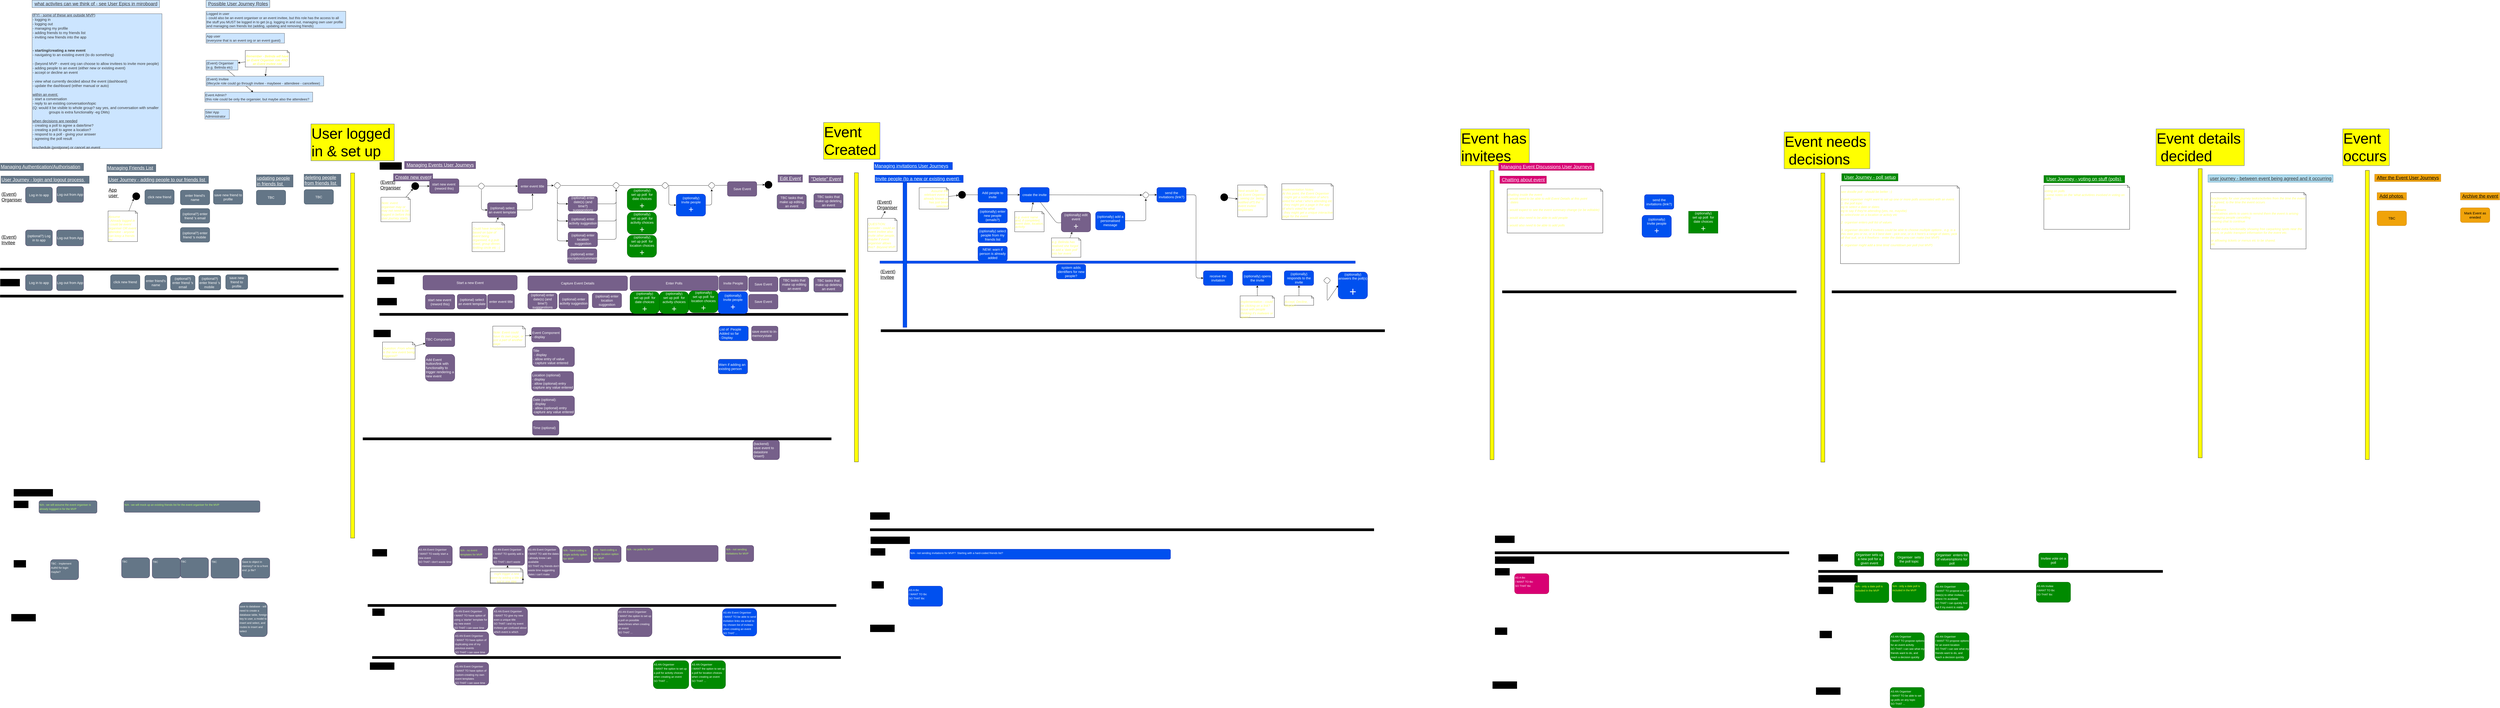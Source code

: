 <mxfile>
    <diagram id="yxrgfrVKO03SnxysbyA-" name="user-journeys">
        <mxGraphModel dx="3921" dy="2489" grid="0" gridSize="10" guides="1" tooltips="1" connect="1" arrows="1" fold="1" page="1" pageScale="1" pageWidth="1654" pageHeight="1169" background="none" math="0" shadow="0">
            <root>
                <mxCell id="0"/>
                <mxCell id="1" parent="0"/>
                <mxCell id="160" value="(optionally) &lt;br&gt;set up poll&amp;nbsp; for date choices&lt;br&gt;&lt;font style=&quot;font-size: 34px&quot;&gt;+&lt;/font&gt;" style="whiteSpace=wrap;html=1;rounded=1;fontSize=14;fillColor=#008a00;arcSize=22;fontColor=#ffffff;strokeColor=#005700;" parent="1" vertex="1">
                    <mxGeometry x="1038.5" y="63" width="120" height="90" as="geometry"/>
                </mxCell>
                <mxCell id="2" value="Log in to app" style="whiteSpace=wrap;html=1;rounded=1;fontSize=14;fillColor=#647687;fontColor=#ffffff;strokeColor=#432D57;direction=south;" parent="1" vertex="1">
                    <mxGeometry x="-1417" y="57.5" width="110" height="65" as="geometry"/>
                </mxCell>
                <mxCell id="25" style="edgeStyle=none;html=1;fontSize=14;fontColor=#FFFF66;entryX=0;entryY=0.5;entryDx=0;entryDy=0;" parent="1" source="3" target="16" edge="1">
                    <mxGeometry relative="1" as="geometry"/>
                </mxCell>
                <mxCell id="3" value="" style="ellipse;whiteSpace=wrap;html=1;rounded=1;fillColor=#000000;" parent="1" vertex="1">
                    <mxGeometry x="158.5" y="38.5" width="30" height="30" as="geometry"/>
                </mxCell>
                <mxCell id="8" value="Create new event" style="text;html=1;align=center;verticalAlign=middle;resizable=0;points=[];autosize=1;strokeColor=#432D57;fillColor=#76608a;fontSize=19;fontStyle=4;fontColor=#ffffff;" parent="1" vertex="1">
                    <mxGeometry x="85" y="3" width="160" height="30" as="geometry"/>
                </mxCell>
                <mxCell id="391" value="" style="edgeStyle=none;html=1;fontSize=11;fontColor=#FFFF33;" parent="1" source="9" target="48" edge="1">
                    <mxGeometry relative="1" as="geometry"/>
                </mxCell>
                <mxCell id="9" value="(Event)&amp;nbsp;Organiser &lt;br style=&quot;font-size: 14px&quot;&gt;(e.g. Belinda etc)" style="text;html=1;align=left;verticalAlign=middle;resizable=0;points=[];autosize=1;strokeColor=#36393d;fillColor=#cce5ff;fontSize=14;fontStyle=0;fontColor=#333333;" parent="1" vertex="1">
                    <mxGeometry x="-680" y="-460" width="130" height="40" as="geometry"/>
                </mxCell>
                <mxCell id="10" value="(Event) Invitee&lt;br style=&quot;font-size: 14px&quot;&gt;(lifecycle role could go through invitee - maybeee - attendeee - cancelleee)" style="text;html=1;align=left;verticalAlign=middle;resizable=0;points=[];autosize=1;strokeColor=#36393d;fillColor=#cce5ff;fontSize=14;fontStyle=0;fontColor=#333333;" parent="1" vertex="1">
                    <mxGeometry x="-680" y="-395" width="480" height="40" as="geometry"/>
                </mxCell>
                <mxCell id="12" value="Site/ App&lt;br style=&quot;font-size: 14px;&quot;&gt;Administrator" style="text;html=1;align=left;verticalAlign=middle;resizable=0;points=[];autosize=1;strokeColor=#36393d;fillColor=#cce5ff;fontSize=14;fontStyle=0;fontColor=#333333;" parent="1" vertex="1">
                    <mxGeometry x="-685" y="-260" width="100" height="40" as="geometry"/>
                </mxCell>
                <mxCell id="13" value="&lt;u&gt;(FYI - some of these are outside MVP)&lt;br&gt;&lt;/u&gt;- logging in&lt;br&gt;- logging out&lt;br&gt;- managing my profile&lt;br&gt;- adding friends to my friends list&lt;br&gt;- inviting new friends into the app&lt;br&gt;&lt;br&gt;&lt;br&gt;&lt;b&gt;- starting/creating a new event&lt;br&gt;&lt;/b&gt;- navigating to an existing event (to do something)&lt;br&gt;&lt;br&gt;- (beyond MVP - event org can choose to allow invitees to invite more people)&lt;br&gt;- adding people to an event (either new or existing event)&lt;br&gt;- accept or decline an event&amp;nbsp;&lt;br&gt;&lt;br&gt;- view what currently decided about the event (dashboard)&lt;br&gt;- update the dashboard (either manual or auto)&lt;br&gt;&lt;u&gt;&lt;br&gt;within an event:&lt;/u&gt;&lt;br&gt;- start a conversation&lt;br&gt;- reply to an existing conversation/topic&lt;br&gt;(Q: would it be visible to whole group? say yes, and conversation with smaller&lt;br&gt;&amp;nbsp; &amp;nbsp; &amp;nbsp; &amp;nbsp; &amp;nbsp; &amp;nbsp; &amp;nbsp; &amp;nbsp; groups is extra functionality -eg DMs)&lt;br&gt;&lt;br&gt;&lt;u&gt;when decisions are needed&lt;/u&gt;&lt;br&gt;- creating a poll to agree a date/time?&lt;br&gt;- creating a poll to agree a location?&lt;br&gt;- respond to a poll - giving your answer&lt;br&gt;- agreeing the poll result&lt;br&gt;&lt;br&gt;reschedule (postpone) or cancel an event" style="text;html=1;align=left;verticalAlign=middle;resizable=0;points=[];autosize=1;strokeColor=#36393d;fillColor=#cce5ff;fontSize=15;fontStyle=0;fontColor=#333333;" parent="1" vertex="1">
                    <mxGeometry x="-1390" y="-650" width="530" height="550" as="geometry"/>
                </mxCell>
                <mxCell id="38" style="edgeStyle=none;html=1;entryX=0;entryY=0.5;entryDx=0;entryDy=0;fontSize=14;fontColor=#FFFF66;" parent="1" source="14" target="33" edge="1">
                    <mxGeometry relative="1" as="geometry"/>
                </mxCell>
                <mxCell id="14" value="enter event title" style="whiteSpace=wrap;html=1;rounded=1;fontSize=14;fillColor=#76608a;fontColor=#ffffff;strokeColor=#432D57;" parent="1" vertex="1">
                    <mxGeometry x="592" y="23.5" width="120" height="60" as="geometry"/>
                </mxCell>
                <mxCell id="28" style="edgeStyle=none;html=1;entryX=0.5;entryY=1;entryDx=0;entryDy=0;fontSize=14;fontColor=#FFFF66;" parent="1" source="15" target="14" edge="1">
                    <mxGeometry relative="1" as="geometry">
                        <Array as="points">
                            <mxPoint x="652.5" y="151"/>
                        </Array>
                    </mxGeometry>
                </mxCell>
                <mxCell id="15" value="(optional) select an event template" style="whiteSpace=wrap;html=1;rounded=1;fontSize=14;fillColor=#76608a;fontColor=#ffffff;strokeColor=#432D57;" parent="1" vertex="1">
                    <mxGeometry x="468.5" y="121" width="120" height="60" as="geometry"/>
                </mxCell>
                <mxCell id="27" style="edgeStyle=none;html=1;fontSize=14;fontColor=#FFFF66;exitX=0.5;exitY=1;exitDx=0;exitDy=0;" parent="1" source="4" target="15" edge="1">
                    <mxGeometry relative="1" as="geometry">
                        <Array as="points">
                            <mxPoint x="443.5" y="151"/>
                        </Array>
                    </mxGeometry>
                </mxCell>
                <mxCell id="29" style="edgeStyle=none;html=1;fontSize=14;fontColor=#FFFF66;startArrow=none;" parent="1" source="4" target="14" edge="1">
                    <mxGeometry relative="1" as="geometry"/>
                </mxCell>
                <mxCell id="16" value="start new event&amp;nbsp; (reword this)" style="whiteSpace=wrap;html=1;rounded=1;fontSize=14;fillColor=#76608a;fontColor=#ffffff;strokeColor=#432D57;" parent="1" vertex="1">
                    <mxGeometry x="232" y="23.5" width="120" height="60" as="geometry"/>
                </mxCell>
                <mxCell id="35" style="edgeStyle=none;html=1;entryX=0.5;entryY=1;entryDx=0;entryDy=0;fontSize=14;fontColor=#FFFF66;" parent="1" source="17" edge="1">
                    <mxGeometry relative="1" as="geometry">
                        <mxPoint x="993.5" y="66" as="targetPoint"/>
                        <Array as="points">
                            <mxPoint x="993.5" y="126"/>
                        </Array>
                    </mxGeometry>
                </mxCell>
                <mxCell id="17" value="(optional) enter date(s) (and time?) sugggestions" style="whiteSpace=wrap;html=1;rounded=1;fontSize=14;fillColor=#76608a;fontColor=#ffffff;strokeColor=#432D57;" parent="1" vertex="1">
                    <mxGeometry x="797.5" y="96" width="120" height="60" as="geometry"/>
                </mxCell>
                <mxCell id="21" value="(optional) enter activity suggestion" style="whiteSpace=wrap;html=1;rounded=1;fontSize=14;fillColor=#76608a;fontColor=#ffffff;strokeColor=#432D57;" parent="1" vertex="1">
                    <mxGeometry x="797.5" y="166" width="120" height="60" as="geometry"/>
                </mxCell>
                <mxCell id="22" value="(optional) enter location suggestion" style="whiteSpace=wrap;html=1;rounded=1;fontSize=14;fillColor=#76608A;fontColor=#ffffff;strokeColor=#432D57;" parent="1" vertex="1">
                    <mxGeometry x="797.5" y="241" width="120" height="60" as="geometry"/>
                </mxCell>
                <mxCell id="217" style="edgeStyle=none;html=1;fontSize=14;fontColor=#FFFF33;" parent="1" source="23" target="15" edge="1">
                    <mxGeometry relative="1" as="geometry"/>
                </mxCell>
                <mxCell id="23" value="Could have templates based on type of event being organised, e.g pub crawl, group dinner, knitting circle etc :-)" style="shape=note2;boundedLbl=1;whiteSpace=wrap;html=1;size=11;verticalAlign=top;align=left;rounded=1;fontSize=13;fontColor=#FFFF66;fontStyle=2" parent="1" vertex="1">
                    <mxGeometry x="405.5" y="201" width="133" height="120" as="geometry"/>
                </mxCell>
                <mxCell id="4" value="" style="rhombus;whiteSpace=wrap;html=1;rounded=1;" parent="1" vertex="1">
                    <mxGeometry x="428.5" y="38.5" width="30" height="30" as="geometry"/>
                </mxCell>
                <mxCell id="31" value="" style="edgeStyle=none;html=1;fontSize=14;fontColor=#FFFF66;endArrow=none;" parent="1" source="16" target="4" edge="1">
                    <mxGeometry relative="1" as="geometry">
                        <mxPoint x="423.5" y="51" as="sourcePoint"/>
                        <mxPoint x="603.5" y="51" as="targetPoint"/>
                    </mxGeometry>
                </mxCell>
                <mxCell id="39" style="edgeStyle=none;html=1;fontSize=14;fontColor=#FFFF66;startArrow=none;" parent="1" source="49" edge="1">
                    <mxGeometry relative="1" as="geometry">
                        <mxPoint x="978.5" y="51" as="targetPoint"/>
                    </mxGeometry>
                </mxCell>
                <mxCell id="40" style="edgeStyle=none;html=1;entryX=0;entryY=0.5;entryDx=0;entryDy=0;fontSize=14;fontColor=#FFFF66;" parent="1" source="33" target="17" edge="1">
                    <mxGeometry relative="1" as="geometry">
                        <Array as="points">
                            <mxPoint x="753.5" y="126"/>
                        </Array>
                    </mxGeometry>
                </mxCell>
                <mxCell id="33" value="" style="rhombus;whiteSpace=wrap;html=1;rounded=1;" parent="1" vertex="1">
                    <mxGeometry x="738.5" y="36" width="30" height="30" as="geometry"/>
                </mxCell>
                <mxCell id="36" style="edgeStyle=none;html=1;entryX=0.5;entryY=1;entryDx=0;entryDy=0;fontSize=14;fontColor=#FFFF66;exitX=1;exitY=0.5;exitDx=0;exitDy=0;" parent="1" source="21" edge="1">
                    <mxGeometry relative="1" as="geometry">
                        <mxPoint x="898.5" y="141" as="sourcePoint"/>
                        <mxPoint x="993.5" y="66" as="targetPoint"/>
                        <Array as="points">
                            <mxPoint x="993.5" y="196"/>
                        </Array>
                    </mxGeometry>
                </mxCell>
                <mxCell id="37" style="edgeStyle=none;html=1;entryX=0.5;entryY=1;entryDx=0;entryDy=0;fontSize=14;fontColor=#FFFF66;exitX=1;exitY=0.5;exitDx=0;exitDy=0;" parent="1" source="22" edge="1">
                    <mxGeometry relative="1" as="geometry">
                        <mxPoint x="928.5" y="271" as="sourcePoint"/>
                        <mxPoint x="993.5" y="66" as="targetPoint"/>
                        <Array as="points">
                            <mxPoint x="993.5" y="271"/>
                        </Array>
                    </mxGeometry>
                </mxCell>
                <mxCell id="41" value="Possible User Journey Roles" style="text;html=1;align=center;verticalAlign=middle;resizable=0;points=[];autosize=1;strokeColor=#36393d;fillColor=#cce5ff;fontSize=19;fontStyle=4;fontColor=#333333;" parent="1" vertex="1">
                    <mxGeometry x="-680" y="-705" width="260" height="30" as="geometry"/>
                </mxCell>
                <mxCell id="42" value="what activites can we think of - see User Epics in miroboard" style="text;html=1;align=center;verticalAlign=middle;resizable=0;points=[];autosize=1;strokeColor=#36393d;fillColor=#cce5ff;fontSize=19;fontStyle=4;fontColor=#333333;" parent="1" vertex="1">
                    <mxGeometry x="-1390" y="-705" width="520" height="30" as="geometry"/>
                </mxCell>
                <mxCell id="43" value="(Event)&lt;br&gt;Organiser" style="text;html=1;align=left;verticalAlign=middle;resizable=0;points=[];autosize=1;strokeColor=none;fillColor=none;fontSize=19;fontStyle=4" parent="1" vertex="1">
                    <mxGeometry x="28.5" y="24" width="100" height="50" as="geometry"/>
                </mxCell>
                <mxCell id="44" style="edgeStyle=none;html=1;entryX=0;entryY=0.5;entryDx=0;entryDy=0;fontSize=14;fontColor=#FFFF66;exitX=0.5;exitY=1;exitDx=0;exitDy=0;startArrow=none;" parent="1" source="33" target="21" edge="1">
                    <mxGeometry relative="1" as="geometry">
                        <mxPoint x="779.25" y="304" as="sourcePoint"/>
                        <mxPoint x="772.5" y="196" as="targetPoint"/>
                        <Array as="points">
                            <mxPoint x="753.5" y="196"/>
                        </Array>
                    </mxGeometry>
                </mxCell>
                <mxCell id="45" style="edgeStyle=none;html=1;entryX=0.008;entryY=0.607;entryDx=0;entryDy=0;fontSize=14;fontColor=#FFFF66;exitX=0.5;exitY=1;exitDx=0;exitDy=0;entryPerimeter=0;" parent="1" source="33" target="22" edge="1">
                    <mxGeometry relative="1" as="geometry">
                        <mxPoint x="763.5" y="76" as="sourcePoint"/>
                        <mxPoint x="782.5" y="206" as="targetPoint"/>
                        <Array as="points">
                            <mxPoint x="753.5" y="277"/>
                        </Array>
                    </mxGeometry>
                </mxCell>
                <mxCell id="46" value="Chatting about event" style="text;html=1;align=center;verticalAlign=middle;resizable=0;points=[];autosize=1;strokeColor=#A50040;fillColor=#d80073;fontSize=19;fontStyle=4;fontColor=#ffffff;" parent="1" vertex="1">
                    <mxGeometry x="4600" y="12.5" width="190" height="30" as="geometry"/>
                </mxCell>
                <mxCell id="47" value="User Journey - voting on stuff (polls)&amp;nbsp;" style="text;html=1;align=center;verticalAlign=middle;resizable=0;points=[];autosize=1;strokeColor=#005700;fillColor=#008a00;fontSize=19;fontStyle=4;fontColor=#ffffff;" parent="1" vertex="1">
                    <mxGeometry x="6820" y="10" width="330" height="30" as="geometry"/>
                </mxCell>
                <mxCell id="48" value="Event Admin?&lt;br style=&quot;font-size: 14px;&quot;&gt;(this role could be only the organsier, but maybe also the attendees?" style="text;html=1;align=left;verticalAlign=middle;resizable=0;points=[];autosize=1;strokeColor=#36393d;fillColor=#cce5ff;fontSize=14;fontStyle=0;fontColor=#333333;" parent="1" vertex="1">
                    <mxGeometry x="-685" y="-330" width="440" height="40" as="geometry"/>
                </mxCell>
                <mxCell id="56" style="edgeStyle=none;html=1;entryX=0;entryY=0.5;entryDx=0;entryDy=0;fontSize=34;fontColor=#FFFF66;startArrow=none;" parent="1" source="163" target="54" edge="1">
                    <mxGeometry relative="1" as="geometry"/>
                </mxCell>
                <mxCell id="49" value="" style="rhombus;whiteSpace=wrap;html=1;rounded=1;" parent="1" vertex="1">
                    <mxGeometry x="978.5" y="36" width="30" height="30" as="geometry"/>
                </mxCell>
                <mxCell id="50" value="" style="edgeStyle=none;html=1;fontSize=14;fontColor=#FFFF66;endArrow=none;" parent="1" source="33" target="49" edge="1">
                    <mxGeometry relative="1" as="geometry">
                        <mxPoint x="768.5" y="51" as="sourcePoint"/>
                        <mxPoint x="978.5" y="51" as="targetPoint"/>
                    </mxGeometry>
                </mxCell>
                <mxCell id="51" value="Invite people (to a new or existing event)&amp;nbsp;" style="text;html=1;align=left;verticalAlign=middle;resizable=0;points=[];autosize=1;strokeColor=#001DBC;fillColor=#0050ef;fontSize=19;fontStyle=4;fontColor=#ffffff;" parent="1" vertex="1">
                    <mxGeometry x="2050" y="9" width="360" height="30" as="geometry"/>
                </mxCell>
                <mxCell id="165" style="edgeStyle=none;html=1;entryX=0.5;entryY=1;entryDx=0;entryDy=0;fontSize=23;fontColor=#FFFFFF;" parent="1" source="52" target="163" edge="1">
                    <mxGeometry relative="1" as="geometry">
                        <Array as="points">
                            <mxPoint x="1383.5" y="131"/>
                        </Array>
                    </mxGeometry>
                </mxCell>
                <mxCell id="52" value="(optionally) &lt;br&gt;Invite people&lt;br&gt;&lt;font style=&quot;font-size: 34px&quot;&gt;+&lt;/font&gt;" style="whiteSpace=wrap;html=1;rounded=1;fontSize=14;fillColor=#0050ef;fontColor=#ffffff;strokeColor=#001DBC;" parent="1" vertex="1">
                    <mxGeometry x="1238.5" y="86" width="120" height="90" as="geometry"/>
                </mxCell>
                <mxCell id="54" value="END" style="ellipse;whiteSpace=wrap;html=1;rounded=1;fillColor=#000000;" parent="1" vertex="1">
                    <mxGeometry x="1600" y="33" width="30" height="30" as="geometry"/>
                </mxCell>
                <mxCell id="57" value="(Event)&lt;br&gt;Organiser" style="text;html=1;align=left;verticalAlign=middle;resizable=0;points=[];autosize=1;strokeColor=none;fillColor=none;fontSize=19;fontStyle=4" parent="1" vertex="1">
                    <mxGeometry x="2056" y="105" width="100" height="50" as="geometry"/>
                </mxCell>
                <mxCell id="59" value="(optionally) select people from my friends list" style="whiteSpace=wrap;html=1;rounded=1;fontSize=14;fillColor=#0050ef;fontColor=#ffffff;strokeColor=#001DBC;" parent="1" vertex="1">
                    <mxGeometry x="2470" y="224" width="120" height="60" as="geometry"/>
                </mxCell>
                <mxCell id="60" value="(optionally) enter new people (emails?)" style="whiteSpace=wrap;html=1;rounded=1;fontSize=14;fillColor=#0050ef;fontColor=#ffffff;strokeColor=#001DBC;" parent="1" vertex="1">
                    <mxGeometry x="2470" y="144" width="120" height="60" as="geometry"/>
                </mxCell>
                <mxCell id="61" value="User Journey - adding people to our friends list&amp;nbsp;" style="text;html=1;align=left;verticalAlign=middle;resizable=0;points=[];autosize=1;strokeColor=#314354;fillColor=#647687;fontSize=19;fontStyle=4;fontColor=#ffffff;" parent="1" vertex="1">
                    <mxGeometry x="-1080" y="12.5" width="410" height="30" as="geometry"/>
                </mxCell>
                <mxCell id="62" value="click new friend" style="whiteSpace=wrap;html=1;rounded=1;fontSize=14;fillColor=#647687;fontColor=#ffffff;strokeColor=#314354;" parent="1" vertex="1">
                    <mxGeometry x="-930" y="68" width="120" height="60" as="geometry"/>
                </mxCell>
                <mxCell id="63" value="App &lt;br&gt;user&amp;nbsp;" style="text;html=1;align=left;verticalAlign=middle;resizable=0;points=[];autosize=1;strokeColor=none;fillColor=none;fontSize=19;fontStyle=4" parent="1" vertex="1">
                    <mxGeometry x="-1080" y="55.5" width="60" height="50" as="geometry"/>
                </mxCell>
                <mxCell id="64" value="App user&amp;nbsp;&lt;br style=&quot;font-size: 14px&quot;&gt;(everyone that is an event org or an event guest)" style="text;html=1;align=left;verticalAlign=middle;resizable=0;points=[];autosize=1;strokeColor=#36393d;fillColor=#cce5ff;fontSize=14;fontStyle=0;fontColor=#333333;" parent="1" vertex="1">
                    <mxGeometry x="-680" y="-570" width="320" height="40" as="geometry"/>
                </mxCell>
                <mxCell id="67" value="" style="ellipse;whiteSpace=wrap;html=1;rounded=1;fillColor=#000000;spacingRight=15;" parent="1" vertex="1">
                    <mxGeometry x="2390" y="74" width="30" height="30" as="geometry"/>
                </mxCell>
                <mxCell id="70" style="edgeStyle=none;html=1;exitX=0;exitY=0;exitDx=55.5;exitDy=0;exitPerimeter=0;fontSize=34;fontColor=#FFFF66;" parent="1" source="69" target="57" edge="1">
                    <mxGeometry relative="1" as="geometry"/>
                </mxCell>
                <mxCell id="69" value="QUESTION:&lt;br&gt;consider - could an event invitee also invite other people, maybe if event organiser allows this?&amp;nbsp; Beyond MVP" style="shape=note2;boundedLbl=1;whiteSpace=wrap;html=1;size=9;verticalAlign=top;align=left;rounded=1;fontSize=13;fontColor=#FFFF66;fontStyle=2" parent="1" vertex="1">
                    <mxGeometry x="2020" y="185" width="120" height="135" as="geometry"/>
                </mxCell>
                <mxCell id="74" value="enter event title" style="whiteSpace=wrap;html=1;rounded=1;fontSize=14;fillColor=#76608a;fontColor=#ffffff;strokeColor=#432D57;" parent="1" vertex="1">
                    <mxGeometry x="468.5" y="495" width="110" height="60" as="geometry"/>
                </mxCell>
                <mxCell id="75" value="(optional) select an event template" style="whiteSpace=wrap;html=1;rounded=1;fontSize=14;fillColor=#76608a;fontColor=#ffffff;strokeColor=#432D57;" parent="1" vertex="1">
                    <mxGeometry x="345" y="495" width="120" height="60" as="geometry"/>
                </mxCell>
                <mxCell id="76" value="start new event&amp;nbsp; (reword this)" style="whiteSpace=wrap;html=1;rounded=1;fontSize=14;fillColor=#76608A;fontColor=#ffffff;strokeColor=#432D57;" parent="1" vertex="1">
                    <mxGeometry x="215" y="496" width="120" height="60" as="geometry"/>
                </mxCell>
                <mxCell id="97" style="edgeStyle=none;html=1;fontSize=11;fontColor=#FFFF66;" parent="1" source="96" target="277" edge="1">
                    <mxGeometry relative="1" as="geometry"/>
                </mxCell>
                <mxCell id="96" value="&lt;font style=&quot;font-size: 12px&quot;&gt;might trigger a new event by adding a title all just in one step&lt;/font&gt;" style="shape=note2;boundedLbl=1;whiteSpace=wrap;html=1;size=9;verticalAlign=top;align=center;rounded=1;fontSize=13;fontColor=#FFFF66;fontStyle=2;spacing=0;labelBorderColor=default;" parent="1" vertex="1">
                    <mxGeometry x="480" y="1612.5" width="133" height="60" as="geometry"/>
                </mxCell>
                <mxCell id="98" style="edgeStyle=none;html=1;exitX=1;exitY=1;exitDx=0;exitDy=0;exitPerimeter=0;entryX=1.001;entryY=0.671;entryDx=0;entryDy=0;entryPerimeter=0;fontSize=11;fontColor=#FFFF66;" parent="1" source="96" target="96" edge="1">
                    <mxGeometry relative="1" as="geometry"/>
                </mxCell>
                <mxCell id="101" value="User Journey - login and logout process&amp;nbsp;" style="text;html=1;align=left;verticalAlign=middle;resizable=0;points=[];autosize=1;strokeColor=#314354;fillColor=#647687;fontSize=19;fontStyle=4;fontColor=#ffffff;" parent="1" vertex="1">
                    <mxGeometry x="-1517" y="12.5" width="360" height="30" as="geometry"/>
                </mxCell>
                <mxCell id="345" style="edgeStyle=none;html=1;fontSize=11;fontColor=#FFFFFF;" parent="1" source="108" target="67" edge="1">
                    <mxGeometry relative="1" as="geometry"/>
                </mxCell>
                <mxCell id="108" value="Assume the relelvant event is already known or has just been selected" style="shape=note2;boundedLbl=1;whiteSpace=wrap;html=1;size=9;verticalAlign=middle;align=right;rounded=1;fontSize=13;fontColor=#FFFF66;fontStyle=2" parent="1" vertex="1">
                    <mxGeometry x="2230" y="60" width="120" height="87.5" as="geometry"/>
                </mxCell>
                <mxCell id="142" style="edgeStyle=none;html=1;entryX=0;entryY=0.5;entryDx=0;entryDy=0;fontSize=23;fontColor=#FFFFFF;exitX=1;exitY=0.5;exitDx=0;exitDy=0;startArrow=none;" parent="1" source="112" target="141" edge="1">
                    <mxGeometry relative="1" as="geometry">
                        <Array as="points">
                            <mxPoint x="3360" y="89"/>
                            <mxPoint x="3360" y="429"/>
                        </Array>
                    </mxGeometry>
                </mxCell>
                <mxCell id="112" value="send the invitations (link?)" style="whiteSpace=wrap;html=1;rounded=1;fontSize=14;fillColor=#0050ef;fontColor=#ffffff;strokeColor=#001DBC;" parent="1" vertex="1">
                    <mxGeometry x="3200" y="59" width="120" height="60" as="geometry"/>
                </mxCell>
                <mxCell id="137" style="edgeStyle=none;html=1;entryX=0.5;entryY=1;entryDx=0;entryDy=0;fontSize=23;fontColor=#FFFFFF;" parent="1" source="113" target="334" edge="1">
                    <mxGeometry relative="1" as="geometry">
                        <Array as="points">
                            <mxPoint x="3155" y="195"/>
                            <mxPoint x="3155" y="180"/>
                        </Array>
                    </mxGeometry>
                </mxCell>
                <mxCell id="113" value="(optionally) add a personalised message" style="whiteSpace=wrap;html=1;rounded=1;fontSize=14;fillColor=#0050ef;fontColor=#ffffff;strokeColor=#001DBC;" parent="1" vertex="1">
                    <mxGeometry x="2950" y="157.5" width="120" height="75" as="geometry"/>
                </mxCell>
                <mxCell id="128" style="edgeStyle=none;html=1;fontSize=23;fontColor=#FFFF66;" parent="1" source="114" target="334" edge="1">
                    <mxGeometry relative="1" as="geometry">
                        <mxPoint x="2957.26" y="89.3" as="targetPoint"/>
                    </mxGeometry>
                </mxCell>
                <mxCell id="114" value="create the invite" style="whiteSpace=wrap;html=1;rounded=1;fontSize=14;fillColor=#0050ef;fontColor=#ffffff;strokeColor=#001DBC;" parent="1" vertex="1">
                    <mxGeometry x="2641" y="59" width="120" height="60" as="geometry"/>
                </mxCell>
                <mxCell id="117" style="edgeStyle=none;html=1;fontSize=11;fontColor=#FFFF66;" parent="1" source="116" target="114" edge="1">
                    <mxGeometry relative="1" as="geometry"/>
                </mxCell>
                <mxCell id="116" value="&lt;p style=&quot;line-height: 1&quot;&gt;e.g. event name&lt;br&gt;and, if completed,&amp;nbsp;&lt;br&gt;event date, location, activity&lt;/p&gt;" style="shape=note2;boundedLbl=1;whiteSpace=wrap;html=1;size=9;verticalAlign=middle;align=left;rounded=1;fontSize=13;fontColor=#FFFF66;fontStyle=2" parent="1" vertex="1">
                    <mxGeometry x="2620" y="157.5" width="120" height="82.5" as="geometry"/>
                </mxCell>
                <mxCell id="120" style="edgeStyle=none;html=1;entryX=0;entryY=0.5;entryDx=0;entryDy=0;fontSize=11;fontColor=#FFFF66;exitX=1;exitY=0.5;exitDx=0;exitDy=0;startArrow=none;" parent="1" source="135" target="114" edge="1">
                    <mxGeometry relative="1" as="geometry">
                        <mxPoint x="2411.618" y="107.382" as="sourcePoint"/>
                        <mxPoint x="2480" y="194" as="targetPoint"/>
                    </mxGeometry>
                </mxCell>
                <mxCell id="123" value="system adds identifiers for new people?" style="whiteSpace=wrap;html=1;rounded=1;fontSize=14;fillColor=#0050ef;fontColor=#ffffff;strokeColor=#001DBC;" parent="1" vertex="1">
                    <mxGeometry x="2790" y="372.5" width="120" height="60" as="geometry"/>
                </mxCell>
                <mxCell id="125" value="(optionally) edit event&lt;br&gt;&lt;font style=&quot;font-size: 34px&quot;&gt;+&lt;/font&gt;" style="whiteSpace=wrap;html=1;rounded=1;fontSize=14;fillColor=#76608a;fontColor=#ffffff;strokeColor=#432D57;" parent="1" vertex="1">
                    <mxGeometry x="2810" y="159.5" width="120" height="81" as="geometry"/>
                </mxCell>
                <mxCell id="129" value="" style="edgeStyle=none;html=1;fontSize=11;fontColor=#FFFF66;endArrow=none;" parent="1" source="114" target="125" edge="1">
                    <mxGeometry relative="1" as="geometry">
                        <mxPoint x="2790.709" y="119" as="sourcePoint"/>
                        <mxPoint x="2910" y="192" as="targetPoint"/>
                        <Array as="points">
                            <mxPoint x="2791" y="204"/>
                        </Array>
                    </mxGeometry>
                </mxCell>
                <mxCell id="131" style="edgeStyle=none;html=1;fontSize=23;fontColor=#FFFF66;" parent="1" source="130" target="125" edge="1">
                    <mxGeometry relative="1" as="geometry"/>
                </mxCell>
                <mxCell id="130" value="e.g. Belinda has realised she forgot to add a 'date poll' into her event" style="shape=note2;boundedLbl=1;whiteSpace=wrap;html=1;size=9;verticalAlign=middle;align=left;rounded=1;fontSize=13;fontColor=#FFFF66;fontStyle=2" parent="1" vertex="1">
                    <mxGeometry x="2770" y="265" width="120" height="79" as="geometry"/>
                </mxCell>
                <mxCell id="134" style="edgeStyle=none;html=1;fontSize=23;fontColor=#FFFFFF;" parent="1" source="132" target="133" edge="1">
                    <mxGeometry relative="1" as="geometry"/>
                </mxCell>
                <mxCell id="132" value="" style="ellipse;whiteSpace=wrap;html=1;rounded=1;fontColor=#FFFFFF;fillColor=#000000;" parent="1" vertex="1">
                    <mxGeometry x="3460" y="84" width="30" height="30" as="geometry"/>
                </mxCell>
                <mxCell id="133" value="Next would be&lt;br&gt;(a) Event Organiser - seeing (or&amp;nbsp; being notified of?) the event invitee responses" style="shape=note2;boundedLbl=1;whiteSpace=wrap;html=1;size=9;verticalAlign=top;align=left;rounded=1;fontSize=13;fontColor=#FFFF66;fontStyle=2" parent="1" vertex="1">
                    <mxGeometry x="3530" y="49" width="120" height="130" as="geometry"/>
                </mxCell>
                <mxCell id="135" value="Add people to invite" style="whiteSpace=wrap;html=1;rounded=1;fontSize=14;fillColor=#0050ef;fontColor=#ffffff;strokeColor=#001DBC;" parent="1" vertex="1">
                    <mxGeometry x="2470" y="59" width="120" height="60" as="geometry"/>
                </mxCell>
                <mxCell id="136" value="" style="edgeStyle=none;html=1;entryX=0;entryY=0.5;entryDx=0;entryDy=0;fontSize=11;fontColor=#FFFF66;exitX=1;exitY=0.5;exitDx=0;exitDy=0;endArrow=none;" parent="1" source="67" target="135" edge="1">
                    <mxGeometry relative="1" as="geometry">
                        <mxPoint x="2410" y="89" as="sourcePoint"/>
                        <mxPoint x="2731" y="89" as="targetPoint"/>
                    </mxGeometry>
                </mxCell>
                <mxCell id="140" value="(Event)&lt;br&gt;Invitee" style="text;html=1;align=left;verticalAlign=middle;resizable=0;points=[];autosize=1;strokeColor=none;fillColor=none;fontSize=19;fontStyle=4" parent="1" vertex="1">
                    <mxGeometry x="2070" y="389" width="80" height="50" as="geometry"/>
                </mxCell>
                <mxCell id="141" value="receive the invitation" style="whiteSpace=wrap;html=1;rounded=1;fontSize=14;fillColor=#0050ef;fontColor=#ffffff;strokeColor=#001DBC;" parent="1" vertex="1">
                    <mxGeometry x="3390" y="399" width="120" height="60" as="geometry"/>
                </mxCell>
                <mxCell id="143" value="" style="whiteSpace=wrap;html=1;rounded=0;fontSize=34;fontColor=#ffffff;fillColor=#0050ef;strokeColor=#001DBC;" parent="1" vertex="1">
                    <mxGeometry x="2070" y="359" width="1940" height="10" as="geometry"/>
                </mxCell>
                <mxCell id="146" value="" style="whiteSpace=wrap;html=1;rounded=0;fontSize=34;fontColor=#ffffff;fillColor=#0050ef;strokeColor=#001DBC;" parent="1" vertex="1">
                    <mxGeometry x="2164" y="39" width="16" height="591" as="geometry"/>
                </mxCell>
                <mxCell id="147" value="(optionally) opens the invite" style="whiteSpace=wrap;html=1;rounded=1;fontSize=14;fillColor=#0050ef;fontColor=#ffffff;strokeColor=#001DBC;" parent="1" vertex="1">
                    <mxGeometry x="3550" y="399" width="120" height="60" as="geometry"/>
                </mxCell>
                <mxCell id="149" style="edgeStyle=none;html=1;fontSize=23;fontColor=#FFFFFF;" parent="1" source="148" target="147" edge="1">
                    <mxGeometry relative="1" as="geometry"/>
                </mxCell>
                <mxCell id="148" value="implementation - could be clicking on a link?&amp;nbsp;&lt;br&gt;Issue with people thinking it's malware or spam?" style="shape=note2;boundedLbl=1;whiteSpace=wrap;html=1;size=9;verticalAlign=top;align=left;rounded=1;fontSize=13;fontColor=#FFFF66;fontStyle=2" parent="1" vertex="1">
                    <mxGeometry x="3540" y="501.5" width="140" height="88.5" as="geometry"/>
                </mxCell>
                <mxCell id="150" value="(optionally) responds to the invite" style="whiteSpace=wrap;html=1;rounded=1;fontSize=14;fillColor=#0050ef;fontColor=#ffffff;strokeColor=#001DBC;" parent="1" vertex="1">
                    <mxGeometry x="3720" y="399" width="120" height="60" as="geometry"/>
                </mxCell>
                <mxCell id="151" value="(optionally) answers the poll(s)&lt;br&gt;&lt;br&gt;&lt;font style=&quot;font-size: 48px&quot;&gt;+&lt;/font&gt;" style="whiteSpace=wrap;html=1;rounded=1;fontSize=14;fillColor=#0050ef;fontColor=#ffffff;strokeColor=#001DBC;" parent="1" vertex="1">
                    <mxGeometry x="3940" y="404" width="120" height="110" as="geometry"/>
                </mxCell>
                <mxCell id="153" style="edgeStyle=none;html=1;entryX=0;entryY=0.5;entryDx=0;entryDy=0;fontSize=23;fontColor=#FFFFFF;" parent="1" source="152" target="151" edge="1">
                    <mxGeometry relative="1" as="geometry">
                        <Array as="points">
                            <mxPoint x="3895" y="524"/>
                        </Array>
                    </mxGeometry>
                </mxCell>
                <mxCell id="152" value="" style="rhombus;whiteSpace=wrap;html=1;rounded=1;" parent="1" vertex="1">
                    <mxGeometry x="3880" y="424" width="30" height="30" as="geometry"/>
                </mxCell>
                <mxCell id="156" style="edgeStyle=none;html=1;fontSize=23;fontColor=#FFFFFF;" parent="1" source="155" target="150" edge="1">
                    <mxGeometry relative="1" as="geometry"/>
                </mxCell>
                <mxCell id="155" value="Accept, Decline, Maybe?" style="shape=note2;boundedLbl=1;whiteSpace=wrap;html=1;size=9;verticalAlign=top;align=left;rounded=1;fontSize=13;fontColor=#FFFF66;fontStyle=2" parent="1" vertex="1">
                    <mxGeometry x="3720" y="501.5" width="120" height="38.5" as="geometry"/>
                </mxCell>
                <mxCell id="161" value="User Journey - poll setup" style="text;html=1;align=center;verticalAlign=middle;resizable=0;points=[];autosize=1;strokeColor=#005700;fillColor=#008a00;fontSize=19;fontStyle=4;fontColor=#ffffff;" parent="1" vertex="1">
                    <mxGeometry x="5995" y="2.5" width="230" height="30" as="geometry"/>
                </mxCell>
                <mxCell id="162" value="see doodle poll - should be better :-)&lt;br&gt;&lt;br&gt;Event organiser might want to set up one or more polls associated with an event.&lt;br&gt;1. the poll topic&amp;nbsp;&lt;br&gt;eg to select a date or dates&lt;br&gt;eg to say if they're attending (yes, no, mayvbe)&lt;br&gt;to select/vote on a location or activiy etc&amp;nbsp;&lt;br&gt;&lt;br&gt;2. organiser enters poll list of values&amp;nbsp;&lt;br&gt;&lt;br&gt;3. organiser decides if Invitees could be able to choose multiple options , e.g. is a this date yes or no, or is it best date - pick one, or is it here's a range of dates, pick all that suit, or is it freeform - enter the dates you can make (not MVP)&lt;br&gt;&lt;br&gt;4. organiser might add a time limit/ countdown per poll (not MVP)" style="shape=note2;boundedLbl=1;whiteSpace=wrap;html=1;size=9;verticalAlign=top;align=left;rounded=1;fontSize=13;fontColor=#FFFF66;fontStyle=2" parent="1" vertex="1">
                    <mxGeometry x="5990" y="52.5" width="485" height="317.5" as="geometry"/>
                </mxCell>
                <mxCell id="163" value="" style="rhombus;whiteSpace=wrap;html=1;rounded=1;" parent="1" vertex="1">
                    <mxGeometry x="1368.5" y="36" width="30" height="30" as="geometry"/>
                </mxCell>
                <mxCell id="164" value="" style="edgeStyle=none;html=1;entryX=0;entryY=0.5;entryDx=0;entryDy=0;fontSize=34;fontColor=#FFFF66;endArrow=none;startArrow=none;" parent="1" source="166" target="163" edge="1">
                    <mxGeometry relative="1" as="geometry">
                        <mxPoint x="1008.5" y="51" as="sourcePoint"/>
                        <mxPoint x="1448.5" y="51" as="targetPoint"/>
                    </mxGeometry>
                </mxCell>
                <mxCell id="169" style="edgeStyle=none;html=1;entryX=0;entryY=0.5;entryDx=0;entryDy=0;fontSize=23;fontColor=#FFFFFF;" parent="1" target="52" edge="1">
                    <mxGeometry relative="1" as="geometry">
                        <mxPoint x="1208.5" y="51" as="sourcePoint"/>
                        <Array as="points">
                            <mxPoint x="1208.5" y="131"/>
                        </Array>
                    </mxGeometry>
                </mxCell>
                <mxCell id="166" value="" style="rhombus;whiteSpace=wrap;html=1;rounded=1;" parent="1" vertex="1">
                    <mxGeometry x="1178.5" y="36" width="30" height="30" as="geometry"/>
                </mxCell>
                <mxCell id="168" value="" style="edgeStyle=none;html=1;entryX=0;entryY=0.5;entryDx=0;entryDy=0;fontSize=34;fontColor=#FFFF66;endArrow=none;" parent="1" source="49" target="166" edge="1">
                    <mxGeometry relative="1" as="geometry">
                        <mxPoint x="1008.5" y="51" as="sourcePoint"/>
                        <mxPoint x="1368.5" y="51" as="targetPoint"/>
                    </mxGeometry>
                </mxCell>
                <mxCell id="175" value="" style="whiteSpace=wrap;html=1;rounded=0;fontSize=34;fontColor=#FFFF66;fillColor=#FFFF00;" parent="1" vertex="1">
                    <mxGeometry x="4560" y="-10" width="16" height="1180" as="geometry"/>
                </mxCell>
                <mxCell id="176" value="Event&lt;br&gt;Created" style="text;html=1;align=left;verticalAlign=middle;resizable=0;points=[];autosize=1;strokeColor=#001DBC;fillColor=#FFFF00;fontSize=60;fontStyle=0;fontColor=#000000;" parent="1" vertex="1">
                    <mxGeometry x="1840" y="-206" width="230" height="150" as="geometry"/>
                </mxCell>
                <mxCell id="177" value="Event has &lt;br&gt;invitees" style="text;html=1;align=left;verticalAlign=middle;resizable=0;points=[];autosize=1;strokeColor=#001DBC;fillColor=#FFFF00;fontSize=60;fontStyle=0;fontColor=#000000;" parent="1" vertex="1">
                    <mxGeometry x="4440" y="-180" width="280" height="150" as="geometry"/>
                </mxCell>
                <mxCell id="178" value="" style="whiteSpace=wrap;html=1;rounded=0;fontSize=34;fontColor=#FFFF66;fillColor=#FFFF00;" parent="1" vertex="1">
                    <mxGeometry x="1966" y="-1" width="16" height="1180" as="geometry"/>
                </mxCell>
                <mxCell id="179" value="" style="whiteSpace=wrap;html=1;rounded=0;fontSize=34;fontColor=#FFFF66;fillColor=#FFFF00;" parent="1" vertex="1">
                    <mxGeometry x="-90" width="16" height="1490" as="geometry"/>
                </mxCell>
                <mxCell id="180" value="User logged &lt;br&gt;in &amp;amp; set up" style="text;html=1;align=left;verticalAlign=middle;resizable=0;points=[];autosize=1;strokeColor=#001DBC;fillColor=#FFFF00;fontSize=60;fontStyle=0;fontColor=#000000;" parent="1" vertex="1">
                    <mxGeometry x="-252" y="-200" width="340" height="150" as="geometry"/>
                </mxCell>
                <mxCell id="181" value="Implementation&amp;nbsp;Notes:&lt;br&gt;At this point, the Event Organiser&amp;nbsp;&lt;br&gt;- might get a notification of who's voted for what / who's attending etc&lt;br&gt;- they might get a page in the app of who's voted for what&lt;br&gt;- they might get a unique interactive page for the event" style="shape=note2;boundedLbl=1;whiteSpace=wrap;html=1;size=9;verticalAlign=top;align=left;rounded=1;fontSize=13;fontColor=#FFFF66;fontStyle=2" parent="1" vertex="1">
                    <mxGeometry x="3710" y="44" width="210" height="146" as="geometry"/>
                </mxCell>
                <mxCell id="182" value="chatting inside the event&lt;br&gt;- would need to be able to edit Event Details at this point&lt;br&gt;-&amp;nbsp; dates&lt;br&gt;&lt;br&gt;- would expect to see the event summary change (or be editable)&lt;br&gt;&lt;br&gt;- would also need to be able to add people&lt;br&gt;&lt;br&gt;- would also need to be able to add polls&lt;br&gt;" style="shape=note2;boundedLbl=1;whiteSpace=wrap;html=1;size=9;verticalAlign=top;align=left;rounded=1;fontSize=13;fontColor=#FFFF66;fontStyle=2" parent="1" vertex="1">
                    <mxGeometry x="4630" y="65" width="390" height="180" as="geometry"/>
                </mxCell>
                <mxCell id="183" value="" style="whiteSpace=wrap;html=1;rounded=0;fontSize=34;fontColor=#FFFF66;fillColor=#FFFF00;" parent="1" vertex="1">
                    <mxGeometry x="5910" width="16" height="1180" as="geometry"/>
                </mxCell>
                <mxCell id="184" value="" style="whiteSpace=wrap;html=1;rounded=0;fontSize=34;fontColor=#FFFF66;fillColor=#FFFF00;" parent="1" vertex="1">
                    <mxGeometry x="7450" y="-17.5" width="16" height="1180" as="geometry"/>
                </mxCell>
                <mxCell id="185" value="voting on polls&lt;br&gt;- some notes on the 'what activitires involved in voting on polls" style="shape=note2;boundedLbl=1;whiteSpace=wrap;html=1;size=9;verticalAlign=top;align=left;rounded=1;fontSize=13;fontColor=#FFFF66;fontStyle=2" parent="1" vertex="1">
                    <mxGeometry x="6820" y="50" width="350" height="180" as="geometry"/>
                </mxCell>
                <mxCell id="186" value="Invitee vote on a poll" style="whiteSpace=wrap;html=1;rounded=1;fontSize=14;fillColor=#008a00;fontColor=#ffffff;strokeColor=#005700;" parent="1" vertex="1">
                    <mxGeometry x="6799" y="1551" width="120" height="60" as="geometry"/>
                </mxCell>
                <mxCell id="187" value="MVP" style="text;html=1;align=left;verticalAlign=middle;resizable=0;points=[];autosize=1;strokeColor=none;fillColor=#000000;fontSize=19;fontStyle=4" parent="1" vertex="1">
                    <mxGeometry x="5900" y="1688.5" width="60" height="30" as="geometry"/>
                </mxCell>
                <mxCell id="190" value="TASKS" style="text;html=1;align=left;verticalAlign=middle;resizable=0;points=[];autosize=1;strokeColor=none;fillColor=#000000;fontSize=19;fontStyle=4" parent="1" vertex="1">
                    <mxGeometry x="5900" y="1556" width="80" height="30" as="geometry"/>
                </mxCell>
                <mxCell id="191" value="USER STORIES" style="text;html=1;align=left;verticalAlign=middle;resizable=0;points=[];autosize=1;strokeColor=none;fillColor=#000000;fontSize=19;fontStyle=4" parent="1" vertex="1">
                    <mxGeometry x="5900" y="1641" width="160" height="30" as="geometry"/>
                </mxCell>
                <mxCell id="192" value="" style="whiteSpace=wrap;html=1;rounded=0;fontSize=34;fontColor=#FFFF66;fillColor=#000000;" parent="1" vertex="1">
                    <mxGeometry x="5955" y="480" width="1405" height="10" as="geometry"/>
                </mxCell>
                <mxCell id="193" value="" style="whiteSpace=wrap;html=1;rounded=0;fontSize=34;fontColor=#FFFF66;fillColor=#000000;" parent="1" vertex="1">
                    <mxGeometry x="5900" y="1621" width="1405" height="10" as="geometry"/>
                </mxCell>
                <mxCell id="202" value="Organiser sets up a new poll for a given event" style="whiteSpace=wrap;html=1;rounded=1;fontSize=14;fillColor=#008a00;fontColor=#ffffff;strokeColor=#005700;" parent="1" vertex="1">
                    <mxGeometry x="6047.5" y="1545" width="120" height="60" as="geometry"/>
                </mxCell>
                <mxCell id="203" value="Organiser&amp;nbsp; sets the poll topic" style="whiteSpace=wrap;html=1;rounded=1;fontSize=14;fillColor=#008a00;fontColor=#ffffff;strokeColor=#005700;" parent="1" vertex="1">
                    <mxGeometry x="6210" y="1546" width="120" height="60" as="geometry"/>
                </mxCell>
                <mxCell id="204" value="Next" style="text;html=1;align=left;verticalAlign=middle;resizable=0;points=[];autosize=1;strokeColor=none;fillColor=#000000;fontSize=19;fontStyle=4" parent="1" vertex="1">
                    <mxGeometry x="5905" y="1868.5" width="50" height="30" as="geometry"/>
                </mxCell>
                <mxCell id="206" value="Sometime" style="text;html=1;align=left;verticalAlign=middle;resizable=0;points=[];autosize=1;strokeColor=none;fillColor=#000000;fontSize=19;fontStyle=4" parent="1" vertex="1">
                    <mxGeometry x="5890" y="2099.5" width="100" height="30" as="geometry"/>
                </mxCell>
                <mxCell id="210" value="Organiser&amp;nbsp; enters list of values/options for poll" style="whiteSpace=wrap;html=1;rounded=1;fontSize=14;fillColor=#008a00;fontColor=#ffffff;strokeColor=#005700;" parent="1" vertex="1">
                    <mxGeometry x="6375" y="1546" width="140" height="60" as="geometry"/>
                </mxCell>
                <mxCell id="215" style="edgeStyle=none;html=1;fontSize=21;fontColor=#333333;" parent="1" source="214" target="10" edge="1">
                    <mxGeometry relative="1" as="geometry"/>
                </mxCell>
                <mxCell id="216" style="edgeStyle=none;html=1;fontSize=21;fontColor=#333333;" parent="1" source="214" target="9" edge="1">
                    <mxGeometry relative="1" as="geometry"/>
                </mxCell>
                <mxCell id="214" value="Remember - Belinda will have an Event Organiser role AND an Event Invitee role" style="shape=note2;boundedLbl=1;whiteSpace=wrap;html=1;size=9;verticalAlign=top;align=center;rounded=1;fontSize=13;fontColor=#FFFF33;fontStyle=2" parent="1" vertex="1">
                    <mxGeometry x="-520" y="-500" width="180" height="67.5" as="geometry"/>
                </mxCell>
                <mxCell id="219" style="edgeStyle=none;html=1;fontSize=14;fontColor=#FFFF33;" parent="1" source="218" target="3" edge="1">
                    <mxGeometry relative="1" as="geometry"/>
                </mxCell>
                <mxCell id="218" value="Note: event organiser may or may not need to be logged in before this user journey starts" style="shape=note2;boundedLbl=1;whiteSpace=wrap;html=1;size=9;verticalAlign=top;align=left;rounded=1;fontSize=13;fontColor=#FFFF66;fontStyle=2" parent="1" vertex="1">
                    <mxGeometry x="33.5" y="99" width="120" height="100" as="geometry"/>
                </mxCell>
                <mxCell id="220" value="(Event)&lt;br&gt;Organiser" style="text;html=1;align=left;verticalAlign=middle;resizable=0;points=[];autosize=1;strokeColor=none;fillColor=none;fontSize=19;fontStyle=4" parent="1" vertex="1">
                    <mxGeometry x="-1517" y="72.5" width="100" height="50" as="geometry"/>
                </mxCell>
                <mxCell id="227" value="Log in to app" style="whiteSpace=wrap;html=1;rounded=1;fontSize=14;fillColor=#647687;fontColor=#ffffff;strokeColor=#432D57;direction=south;" parent="1" vertex="1">
                    <mxGeometry x="-1417" y="415" width="110" height="65" as="geometry"/>
                </mxCell>
                <mxCell id="231" value="Event needs&lt;br&gt;&amp;nbsp;decisions" style="text;html=1;align=left;verticalAlign=middle;resizable=0;points=[];autosize=1;strokeColor=#001DBC;fillColor=#FFFF00;fontSize=60;fontStyle=0;fontColor=#000000;" parent="1" vertex="1">
                    <mxGeometry x="5760" y="-167.5" width="350" height="150" as="geometry"/>
                </mxCell>
                <mxCell id="232" value="Event details&lt;br&gt;&amp;nbsp;decided" style="text;html=1;align=left;verticalAlign=middle;resizable=0;points=[];autosize=1;strokeColor=#001DBC;fillColor=#FFFF00;fontSize=60;fontStyle=0;fontColor=#000000;" parent="1" vertex="1">
                    <mxGeometry x="7278" y="-180" width="360" height="150" as="geometry"/>
                </mxCell>
                <mxCell id="234" value="MVP" style="text;html=1;align=left;verticalAlign=middle;resizable=0;points=[];autosize=1;strokeColor=none;fillColor=#000000;fontSize=19;fontStyle=4" parent="1" vertex="1">
                    <mxGeometry x="4580" y="1612.5" width="60" height="30" as="geometry"/>
                </mxCell>
                <mxCell id="235" value="TASKS" style="text;html=1;align=left;verticalAlign=middle;resizable=0;points=[];autosize=1;strokeColor=none;fillColor=#000000;fontSize=19;fontStyle=4" parent="1" vertex="1">
                    <mxGeometry x="4580" y="1480" width="80" height="30" as="geometry"/>
                </mxCell>
                <mxCell id="236" value="USER STORIES" style="text;html=1;align=left;verticalAlign=middle;resizable=0;points=[];autosize=1;strokeColor=none;fillColor=#000000;fontSize=19;fontStyle=4" parent="1" vertex="1">
                    <mxGeometry x="4580" y="1565" width="160" height="30" as="geometry"/>
                </mxCell>
                <mxCell id="237" value="" style="whiteSpace=wrap;html=1;rounded=0;fontSize=34;fontColor=#FFFF66;fillColor=#000000;" parent="1" vertex="1">
                    <mxGeometry x="4610" y="480" width="1200" height="10" as="geometry"/>
                </mxCell>
                <mxCell id="238" value="" style="whiteSpace=wrap;html=1;rounded=0;fontSize=34;fontColor=#FFFF66;fillColor=#000000;" parent="1" vertex="1">
                    <mxGeometry x="4580" y="1545" width="1200" height="10" as="geometry"/>
                </mxCell>
                <mxCell id="239" value="Next" style="text;html=1;align=left;verticalAlign=middle;resizable=0;points=[];autosize=1;strokeColor=none;fillColor=#000000;fontSize=19;fontStyle=4" parent="1" vertex="1">
                    <mxGeometry x="4580" y="1855" width="50" height="30" as="geometry"/>
                </mxCell>
                <mxCell id="240" value="Sometime" style="text;html=1;align=left;verticalAlign=middle;resizable=0;points=[];autosize=1;strokeColor=none;fillColor=#000000;fontSize=19;fontStyle=4" parent="1" vertex="1">
                    <mxGeometry x="4570" y="2075" width="100" height="30" as="geometry"/>
                </mxCell>
                <mxCell id="249" value="MVP" style="text;html=1;align=left;verticalAlign=middle;resizable=0;points=[];autosize=1;strokeColor=none;fillColor=#000000;fontSize=19;fontStyle=4" parent="1" vertex="1">
                    <mxGeometry x="2032" y="1531.5" width="60" height="30" as="geometry"/>
                </mxCell>
                <mxCell id="250" value="TASKS" style="text;html=1;align=left;verticalAlign=middle;resizable=0;points=[];autosize=1;strokeColor=none;fillColor=#000000;fontSize=19;fontStyle=4" parent="1" vertex="1">
                    <mxGeometry x="2030" y="1385" width="80" height="30" as="geometry"/>
                </mxCell>
                <mxCell id="251" value="USER STORIES" style="text;html=1;align=left;verticalAlign=middle;resizable=0;points=[];autosize=1;strokeColor=none;fillColor=#000000;fontSize=19;fontStyle=4" parent="1" vertex="1">
                    <mxGeometry x="2032" y="1484" width="160" height="30" as="geometry"/>
                </mxCell>
                <mxCell id="252" value="" style="whiteSpace=wrap;html=1;rounded=0;fontSize=34;fontColor=#FFFF66;fillColor=#000000;" parent="1" vertex="1">
                    <mxGeometry x="2074" y="638.75" width="2056" height="10" as="geometry"/>
                </mxCell>
                <mxCell id="253" value="" style="whiteSpace=wrap;html=1;rounded=0;fontSize=34;fontColor=#FFFF66;fillColor=#000000;" parent="1" vertex="1">
                    <mxGeometry x="2030" y="1451" width="2056" height="10" as="geometry"/>
                </mxCell>
                <mxCell id="254" value="Next" style="text;html=1;align=left;verticalAlign=middle;resizable=0;points=[];autosize=1;strokeColor=none;fillColor=#000000;fontSize=19;fontStyle=4" parent="1" vertex="1">
                    <mxGeometry x="2036" y="1666" width="50" height="30" as="geometry"/>
                </mxCell>
                <mxCell id="255" value="Sometime" style="text;html=1;align=left;verticalAlign=middle;resizable=0;points=[];autosize=1;strokeColor=none;fillColor=#000000;fontSize=19;fontStyle=4" parent="1" vertex="1">
                    <mxGeometry x="2030" y="1843.5" width="100" height="30" as="geometry"/>
                </mxCell>
                <mxCell id="256" value="MVP" style="text;html=1;align=left;verticalAlign=middle;resizable=0;points=[];autosize=1;strokeColor=none;fillColor=#000000;fontSize=19;fontStyle=4" parent="1" vertex="1">
                    <mxGeometry x="-1.5" y="1535" width="60" height="30" as="geometry"/>
                </mxCell>
                <mxCell id="257" value="TASKS" style="text;html=1;align=left;verticalAlign=middle;resizable=0;points=[];autosize=1;strokeColor=none;fillColor=#000000;fontSize=19;fontStyle=4" parent="1" vertex="1">
                    <mxGeometry x="18.5" y="510" width="80" height="30" as="geometry"/>
                </mxCell>
                <mxCell id="258" value="Tickets" style="text;html=1;align=left;verticalAlign=middle;resizable=0;points=[];autosize=1;strokeColor=none;fillColor=#000000;fontSize=19;fontStyle=4" parent="1" vertex="1">
                    <mxGeometry x="3.5" y="640" width="70" height="30" as="geometry"/>
                </mxCell>
                <mxCell id="259" value="" style="whiteSpace=wrap;html=1;rounded=0;fontSize=34;fontColor=#FFFF66;fillColor=#000000;" parent="1" vertex="1">
                    <mxGeometry x="18.5" y="395" width="1911.5" height="10" as="geometry"/>
                </mxCell>
                <mxCell id="260" value="" style="whiteSpace=wrap;html=1;rounded=0;fontSize=34;fontColor=#FFFF66;fillColor=#000000;" parent="1" vertex="1">
                    <mxGeometry x="28.5" y="572" width="1911.5" height="10" as="geometry"/>
                </mxCell>
                <mxCell id="261" value="Next" style="text;html=1;align=left;verticalAlign=middle;resizable=0;points=[];autosize=1;strokeColor=none;fillColor=#000000;fontSize=19;fontStyle=4" parent="1" vertex="1">
                    <mxGeometry x="-1.5" y="1777.5" width="50" height="30" as="geometry"/>
                </mxCell>
                <mxCell id="262" value="Sometime" style="text;html=1;align=left;verticalAlign=middle;resizable=0;points=[];autosize=1;strokeColor=none;fillColor=#000000;fontSize=19;fontStyle=4" parent="1" vertex="1">
                    <mxGeometry x="-11.5" y="1997.5" width="100" height="30" as="geometry"/>
                </mxCell>
                <mxCell id="263" value="MVP" style="text;html=1;align=left;verticalAlign=middle;resizable=0;points=[];autosize=1;strokeColor=none;fillColor=#000000;fontSize=19;fontStyle=4" parent="1" vertex="1">
                    <mxGeometry x="-1465" y="1337.5" width="60" height="30" as="geometry"/>
                </mxCell>
                <mxCell id="264" value="TASKS" style="text;html=1;align=left;verticalAlign=middle;resizable=0;points=[];autosize=1;strokeColor=none;fillColor=#000000;fontSize=19;fontStyle=4" parent="1" vertex="1">
                    <mxGeometry x="-1520" y="432.5" width="80" height="30" as="geometry"/>
                </mxCell>
                <mxCell id="265" value="USER STORIES" style="text;html=1;align=left;verticalAlign=middle;resizable=0;points=[];autosize=1;strokeColor=none;fillColor=#000000;fontSize=19;fontStyle=4" parent="1" vertex="1">
                    <mxGeometry x="-1465" y="1290" width="160" height="30" as="geometry"/>
                </mxCell>
                <mxCell id="266" value="" style="whiteSpace=wrap;html=1;rounded=0;fontSize=34;fontColor=#FFFF66;fillColor=#000000;" parent="1" vertex="1">
                    <mxGeometry x="-1520" y="387.5" width="1380" height="10" as="geometry"/>
                </mxCell>
                <mxCell id="267" value="" style="whiteSpace=wrap;html=1;rounded=0;fontSize=34;fontColor=#FFFF66;fillColor=#000000;" parent="1" vertex="1">
                    <mxGeometry x="-1520" y="497.5" width="1400" height="10" as="geometry"/>
                </mxCell>
                <mxCell id="268" value="Next" style="text;html=1;align=left;verticalAlign=middle;resizable=0;points=[];autosize=1;strokeColor=none;fillColor=#000000;fontSize=19;fontStyle=4" parent="1" vertex="1">
                    <mxGeometry x="-1465" y="1580" width="50" height="30" as="geometry"/>
                </mxCell>
                <mxCell id="269" value="Sometime" style="text;html=1;align=left;verticalAlign=middle;resizable=0;points=[];autosize=1;strokeColor=none;fillColor=#000000;fontSize=19;fontStyle=4" parent="1" vertex="1">
                    <mxGeometry x="-1475" y="1800" width="100" height="30" as="geometry"/>
                </mxCell>
                <mxCell id="273" value="(optional) enter date(s) (and time?) sugggestions" style="whiteSpace=wrap;html=1;rounded=1;fontSize=14;fillColor=#76608a;fontColor=#ffffff;strokeColor=#432D57;" parent="1" vertex="1">
                    <mxGeometry x="633" y="490" width="120" height="65" as="geometry"/>
                </mxCell>
                <mxCell id="274" value="(optional) enter activity suggestion" style="whiteSpace=wrap;html=1;rounded=1;fontSize=14;fillColor=#76608a;fontColor=#ffffff;strokeColor=#432D57;" parent="1" vertex="1">
                    <mxGeometry x="760" y="490" width="120" height="65" as="geometry"/>
                </mxCell>
                <mxCell id="275" value="(optional) enter location suggestion" style="whiteSpace=wrap;html=1;rounded=1;fontSize=14;fillColor=#76608A;fontColor=#ffffff;strokeColor=#432D57;" parent="1" vertex="1">
                    <mxGeometry x="895.75" y="490" width="120" height="60" as="geometry"/>
                </mxCell>
                <mxCell id="277" value="&lt;span style=&quot;font-size: 11px&quot;&gt;AS AN Event Organiser&lt;br&gt;&lt;/span&gt;&lt;span style=&quot;font-size: 11px&quot;&gt;I WANT TO quickly add a title&amp;nbsp;&lt;br&gt;&lt;/span&gt;&lt;span style=&quot;font-size: 11px&quot;&gt;SO THAT i don't waste time&lt;/span&gt;" style="whiteSpace=wrap;html=1;rounded=1;fontSize=14;fillColor=#76608A;fontColor=#ffffff;strokeColor=#432D57;align=left;verticalAlign=top;" parent="1" vertex="1">
                    <mxGeometry x="490" y="1521.25" width="130" height="80" as="geometry"/>
                </mxCell>
                <mxCell id="278" value="&lt;span style=&quot;font-size: 11px&quot;&gt;AS AN Event Organiser&lt;br&gt;&lt;/span&gt;&lt;span style=&quot;font-size: 11px&quot;&gt;I WANT TO give my new even a unique title&amp;nbsp;&lt;br&gt;&lt;/span&gt;&lt;span style=&quot;font-size: 11px&quot;&gt;SO THAT i and my event invitees get confused about which event is which&lt;/span&gt;" style="whiteSpace=wrap;html=1;rounded=1;fontSize=14;fillColor=#76608A;fontColor=#ffffff;strokeColor=#432D57;align=left;verticalAlign=top;" parent="1" vertex="1">
                    <mxGeometry x="492" y="1772.5" width="140" height="115" as="geometry"/>
                </mxCell>
                <mxCell id="279" value="&lt;span style=&quot;font-size: 11px&quot;&gt;AS AN Event Organiser&lt;br&gt;&lt;/span&gt;&lt;span style=&quot;font-size: 11px&quot;&gt;I WANT TO easily start a new event&amp;nbsp;&lt;br&gt;&lt;/span&gt;&lt;span style=&quot;font-size: 11px&quot;&gt;SO THAT i don't waste time&lt;/span&gt;" style="whiteSpace=wrap;html=1;rounded=1;fontSize=14;fillColor=#76608A;fontColor=#ffffff;strokeColor=#432D57;align=left;verticalAlign=top;" parent="1" vertex="1">
                    <mxGeometry x="185" y="1521.25" width="140" height="82.5" as="geometry"/>
                </mxCell>
                <mxCell id="280" value="&lt;span style=&quot;font-size: 11px&quot;&gt;N/A - no event templates for MVP&lt;/span&gt;" style="whiteSpace=wrap;html=1;rounded=1;fontSize=14;fillColor=#76608A;fontColor=#B3FF66;strokeColor=#432D57;align=left;verticalAlign=top;" parent="1" vertex="1">
                    <mxGeometry x="355" y="1523.75" width="115" height="48.75" as="geometry"/>
                </mxCell>
                <mxCell id="281" value="&lt;span style=&quot;font-size: 11px&quot;&gt;AS AN Event Organiser&lt;br&gt;&lt;/span&gt;&lt;span style=&quot;font-size: 11px&quot;&gt;I WANT TO add the dates i already know i am available&lt;br&gt;SO THAT my friends don't waste time suggesting dates i can't make&lt;br&gt;&lt;/span&gt;" style="whiteSpace=wrap;html=1;rounded=1;fontSize=14;fillColor=#76608A;fontColor=#ffffff;strokeColor=#432D57;align=left;verticalAlign=top;" parent="1" vertex="1">
                    <mxGeometry x="632" y="1521.25" width="130" height="131.25" as="geometry"/>
                </mxCell>
                <mxCell id="282" value="&lt;span style=&quot;font-size: 11px&quot;&gt;N/A - hard-coding a single activity option forr MVP&lt;/span&gt;" style="whiteSpace=wrap;html=1;rounded=1;fontSize=14;fillColor=#76608A;fontColor=#B3FF66;strokeColor=#432D57;align=left;verticalAlign=top;" parent="1" vertex="1">
                    <mxGeometry x="775" y="1523.75" width="115" height="66.87" as="geometry"/>
                </mxCell>
                <mxCell id="283" value="&lt;span style=&quot;font-size: 11px&quot;&gt;N/A - hard-coding a single location option forr MVP&lt;/span&gt;" style="whiteSpace=wrap;html=1;rounded=1;fontSize=14;fillColor=#76608A;fontColor=#B3FF66;strokeColor=#432D57;align=left;verticalAlign=top;" parent="1" vertex="1">
                    <mxGeometry x="899" y="1522.13" width="115" height="66.87" as="geometry"/>
                </mxCell>
                <mxCell id="284" value="&lt;span style=&quot;font-size: 11px&quot;&gt;AS AN Event Organiser&lt;br&gt;&lt;/span&gt;&lt;span style=&quot;font-size: 11px&quot;&gt;I WANT TO have option of using a 'starter' template for my new event&amp;nbsp;&lt;br&gt;&lt;/span&gt;&lt;span style=&quot;font-size: 11px&quot;&gt;SO THAT i can save time&lt;/span&gt;" style="whiteSpace=wrap;html=1;rounded=1;fontSize=14;fillColor=#76608A;fontColor=#ffffff;strokeColor=#432D57;align=left;verticalAlign=top;" parent="1" vertex="1">
                    <mxGeometry x="330" y="1772.5" width="140" height="92.5" as="geometry"/>
                </mxCell>
                <mxCell id="285" value="&lt;span style=&quot;font-size: 11px&quot;&gt;AS AN Event Organiser&lt;br&gt;&lt;/span&gt;&lt;span style=&quot;font-size: 11px&quot;&gt;I WANT TO have option of duplicating one of my previous events&amp;nbsp;&lt;br&gt;&lt;/span&gt;&lt;span style=&quot;font-size: 11px&quot;&gt;SO THAT i can save time&lt;/span&gt;" style="whiteSpace=wrap;html=1;rounded=1;fontSize=14;fillColor=#76608A;fontColor=#ffffff;strokeColor=#432D57;align=left;verticalAlign=top;" parent="1" vertex="1">
                    <mxGeometry x="333.5" y="1872.5" width="140" height="92.5" as="geometry"/>
                </mxCell>
                <mxCell id="286" value="&lt;span style=&quot;font-size: 11px&quot;&gt;AS AN Event Organiser&lt;br&gt;&lt;/span&gt;&lt;span style=&quot;font-size: 11px&quot;&gt;I WANT TO have option of custom-creating my own event templates&amp;nbsp;&lt;br&gt;&lt;/span&gt;&lt;span style=&quot;font-size: 11px&quot;&gt;SO THAT i can save time&lt;/span&gt;" style="whiteSpace=wrap;html=1;rounded=1;fontSize=14;fillColor=#76608A;fontColor=#ffffff;strokeColor=#432D57;align=left;verticalAlign=top;" parent="1" vertex="1">
                    <mxGeometry x="333.5" y="1997.5" width="140" height="92.5" as="geometry"/>
                </mxCell>
                <mxCell id="287" value="&lt;span style=&quot;font-size: 11px&quot;&gt;N/A - we will assume the event organiser is already loggged in for the MVP&lt;/span&gt;" style="whiteSpace=wrap;html=1;rounded=1;fontSize=14;fillColor=#647687;fontColor=#B3FF66;strokeColor=#432D57;align=left;verticalAlign=top;" parent="1" vertex="1">
                    <mxGeometry x="-1362" y="1337.5" width="237" height="51.25" as="geometry"/>
                </mxCell>
                <mxCell id="288" value="&lt;span style=&quot;font-size: 11px&quot;&gt;N/A - we will mock up an existing friends list for the event organiser for the MVP&lt;/span&gt;" style="whiteSpace=wrap;html=1;rounded=1;fontSize=14;fillColor=#647687;fontColor=#B3FF66;strokeColor=#432D57;align=left;verticalAlign=top;" parent="1" vertex="1">
                    <mxGeometry x="-1015" y="1337.5" width="555" height="47.5" as="geometry"/>
                </mxCell>
                <mxCell id="289" value="&lt;span style=&quot;font-size: 11px&quot;&gt;TBC&lt;/span&gt;" style="whiteSpace=wrap;html=1;rounded=1;fontSize=14;fillColor=#647687;fontColor=#FFFFFF;strokeColor=#432D57;align=left;verticalAlign=top;" parent="1" vertex="1">
                    <mxGeometry x="-1025" y="1570" width="115" height="82.5" as="geometry"/>
                </mxCell>
                <mxCell id="291" value="(optional?) Log in to app" style="whiteSpace=wrap;html=1;rounded=1;fontSize=14;fillColor=#647687;fontColor=#ffffff;strokeColor=#432D57;direction=south;" parent="1" vertex="1">
                    <mxGeometry x="-1417" y="232.5" width="110" height="65" as="geometry"/>
                </mxCell>
                <mxCell id="292" value="(Event)&lt;br&gt;Invitee" style="text;html=1;align=left;verticalAlign=middle;resizable=0;points=[];autosize=1;strokeColor=none;fillColor=none;fontSize=19;fontStyle=4" parent="1" vertex="1">
                    <mxGeometry x="-1517" y="247.5" width="80" height="50" as="geometry"/>
                </mxCell>
                <mxCell id="293" value="&lt;span style=&quot;font-size: 11px&quot;&gt;TBC - Implement Auth0 for login maybe?&amp;nbsp;&lt;/span&gt;" style="whiteSpace=wrap;html=1;rounded=1;fontSize=14;fillColor=#647687;fontColor=#FFFFFF;strokeColor=#432D57;align=left;verticalAlign=top;fontStyle=0" parent="1" vertex="1">
                    <mxGeometry x="-1315" y="1577.5" width="115" height="82.5" as="geometry"/>
                </mxCell>
                <mxCell id="294" value="(optional?) enter friend 's email" style="whiteSpace=wrap;html=1;rounded=1;fontSize=14;fillColor=#647687;fontColor=#ffffff;strokeColor=#314354;" parent="1" vertex="1">
                    <mxGeometry x="-785" y="145" width="120" height="60" as="geometry"/>
                </mxCell>
                <mxCell id="295" value="save new friend to profile" style="whiteSpace=wrap;html=1;rounded=1;fontSize=14;fillColor=#647687;fontColor=#ffffff;strokeColor=#314354;" parent="1" vertex="1">
                    <mxGeometry x="-650" y="67.5" width="120" height="60" as="geometry"/>
                </mxCell>
                <mxCell id="303" style="edgeStyle=none;html=1;entryX=0;entryY=1;entryDx=0;entryDy=0;fontSize=12;fontColor=#FFFFFF;" parent="1" source="296" target="302" edge="1">
                    <mxGeometry relative="1" as="geometry"/>
                </mxCell>
                <mxCell id="296" value="Assume &lt;br&gt;- Already logged in&lt;br&gt;- could be event organiser OR event attendee - anyone can keep a friends list" style="shape=note2;boundedLbl=1;whiteSpace=wrap;html=1;size=9;verticalAlign=top;align=left;rounded=1;fontSize=13;fontColor=#FFFF66;fontStyle=2" parent="1" vertex="1">
                    <mxGeometry x="-1080" y="155" width="120" height="125" as="geometry"/>
                </mxCell>
                <mxCell id="299" value="Log out from App" style="whiteSpace=wrap;html=1;rounded=1;fontSize=14;fillColor=#647687;fontColor=#ffffff;strokeColor=#432D57;direction=south;" parent="1" vertex="1">
                    <mxGeometry x="-1290" y="55" width="110" height="65" as="geometry"/>
                </mxCell>
                <mxCell id="300" value="Log out from App" style="whiteSpace=wrap;html=1;rounded=1;fontSize=14;fillColor=#647687;fontColor=#ffffff;strokeColor=#432D57;direction=south;" parent="1" vertex="1">
                    <mxGeometry x="-1290" y="232.5" width="110" height="65" as="geometry"/>
                </mxCell>
                <mxCell id="301" value="Log out from App" style="whiteSpace=wrap;html=1;rounded=1;fontSize=14;fillColor=#647687;fontColor=#ffffff;strokeColor=#432D57;direction=south;" parent="1" vertex="1">
                    <mxGeometry x="-1290" y="415" width="110" height="65" as="geometry"/>
                </mxCell>
                <mxCell id="302" value="" style="ellipse;whiteSpace=wrap;html=1;rounded=1;fillColor=#000000;" parent="1" vertex="1">
                    <mxGeometry x="-980" y="80" width="30" height="30" as="geometry"/>
                </mxCell>
                <mxCell id="304" value="click new friend" style="whiteSpace=wrap;html=1;rounded=1;fontSize=14;fillColor=#647687;fontColor=#ffffff;strokeColor=#314354;" parent="1" vertex="1">
                    <mxGeometry x="-1070" y="415" width="120" height="60" as="geometry"/>
                </mxCell>
                <mxCell id="306" value="save new friend to profile" style="whiteSpace=wrap;html=1;rounded=1;fontSize=14;fillColor=#647687;fontColor=#ffffff;strokeColor=#314354;" parent="1" vertex="1">
                    <mxGeometry x="-600" y="415" width="90" height="60" as="geometry"/>
                </mxCell>
                <mxCell id="308" value="(optional?) enter friend 's mobile&amp;nbsp;" style="whiteSpace=wrap;html=1;rounded=1;fontSize=14;fillColor=#647687;fontColor=#ffffff;strokeColor=#314354;" parent="1" vertex="1">
                    <mxGeometry x="-785" y="222.5" width="120" height="60" as="geometry"/>
                </mxCell>
                <mxCell id="309" value="enter friend's name" style="whiteSpace=wrap;html=1;rounded=1;fontSize=14;fillColor=#647687;fontColor=#ffffff;strokeColor=#314354;" parent="1" vertex="1">
                    <mxGeometry x="-785" y="70" width="120" height="60" as="geometry"/>
                </mxCell>
                <mxCell id="310" value="(optional?) enter friend 's email" style="whiteSpace=wrap;html=1;rounded=1;fontSize=14;fillColor=#647687;fontColor=#ffffff;strokeColor=#314354;" parent="1" vertex="1">
                    <mxGeometry x="-825" y="417.5" width="100" height="60" as="geometry"/>
                </mxCell>
                <mxCell id="311" value="(optional?) enter friend 's mobile&amp;nbsp;" style="whiteSpace=wrap;html=1;rounded=1;fontSize=14;fillColor=#647687;fontColor=#ffffff;strokeColor=#314354;" parent="1" vertex="1">
                    <mxGeometry x="-710" y="417.5" width="90" height="60" as="geometry"/>
                </mxCell>
                <mxCell id="312" value="enter friend's name" style="whiteSpace=wrap;html=1;rounded=1;fontSize=14;fillColor=#647687;fontColor=#ffffff;strokeColor=#314354;" parent="1" vertex="1">
                    <mxGeometry x="-930" y="417.5" width="90" height="60" as="geometry"/>
                </mxCell>
                <mxCell id="313" value="&lt;span style=&quot;font-size: 11px&quot;&gt;TBC&lt;/span&gt;" style="whiteSpace=wrap;html=1;rounded=1;fontSize=14;fillColor=#647687;fontColor=#FFFFFF;strokeColor=#432D57;align=left;verticalAlign=top;" parent="1" vertex="1">
                    <mxGeometry x="-785" y="1570" width="115" height="82.5" as="geometry"/>
                </mxCell>
                <mxCell id="314" value="&lt;span style=&quot;font-size: 11px&quot;&gt;TBC&lt;/span&gt;" style="whiteSpace=wrap;html=1;rounded=1;fontSize=14;fillColor=#647687;fontColor=#FFFFFF;strokeColor=#432D57;align=left;verticalAlign=top;" parent="1" vertex="1">
                    <mxGeometry x="-900" y="1571.25" width="115" height="82.5" as="geometry"/>
                </mxCell>
                <mxCell id="315" value="&lt;span style=&quot;font-size: 11px&quot;&gt;TBC&lt;/span&gt;" style="whiteSpace=wrap;html=1;rounded=1;fontSize=14;fillColor=#647687;fontColor=#FFFFFF;strokeColor=#432D57;align=left;verticalAlign=top;" parent="1" vertex="1">
                    <mxGeometry x="-660" y="1571.25" width="115" height="82.5" as="geometry"/>
                </mxCell>
                <mxCell id="316" value="&lt;span style=&quot;font-size: 11px&quot;&gt;Save to object in memory? or to a front end .js file?&lt;/span&gt;" style="whiteSpace=wrap;html=1;rounded=1;fontSize=14;fillColor=#647687;fontColor=#FFFFFF;strokeColor=#432D57;align=left;verticalAlign=top;" parent="1" vertex="1">
                    <mxGeometry x="-535" y="1571.25" width="115" height="82.5" as="geometry"/>
                </mxCell>
                <mxCell id="317" value="&lt;span style=&quot;font-size: 11px&quot;&gt;save to database - will need to create a database table, foreign key to user, a model to insert and select, and routes to insert and select&lt;/span&gt;" style="whiteSpace=wrap;html=1;rounded=1;fontSize=14;fillColor=#647687;fontColor=#FFFFFF;strokeColor=#432D57;align=left;verticalAlign=top;" parent="1" vertex="1">
                    <mxGeometry x="-545" y="1752.5" width="115" height="140" as="geometry"/>
                </mxCell>
                <mxCell id="318" value="Logged in user&amp;nbsp;&lt;br style=&quot;font-size: 14px&quot;&gt;- could also be an event organiser or an event invitee, but this role has the access to all &lt;br&gt;the stuff you MUST be logged in to get (e.g. logging in and out, managing own user profile &lt;br&gt;and managing own friends list (adding, updating and removing friends)" style="text;html=1;align=left;verticalAlign=middle;resizable=0;points=[];autosize=1;strokeColor=#36393d;fillColor=#cce5ff;fontSize=14;fontStyle=0;fontColor=#333333;" parent="1" vertex="1">
                    <mxGeometry x="-680" y="-660" width="570" height="70" as="geometry"/>
                </mxCell>
                <mxCell id="319" value="updating people&lt;br&gt;in friends list&amp;nbsp;" style="text;html=1;align=left;verticalAlign=middle;resizable=0;points=[];autosize=1;strokeColor=#314354;fillColor=#647687;fontSize=19;fontStyle=4;fontColor=#ffffff;" parent="1" vertex="1">
                    <mxGeometry x="-475" y="7.5" width="150" height="50" as="geometry"/>
                </mxCell>
                <mxCell id="320" value="Managing Friends List" style="text;html=1;align=left;verticalAlign=middle;resizable=0;points=[];autosize=1;strokeColor=#314354;fillColor=#647687;fontSize=19;fontStyle=4;fontColor=#ffffff;" parent="1" vertex="1">
                    <mxGeometry x="-1085" y="-35" width="200" height="30" as="geometry"/>
                </mxCell>
                <mxCell id="321" value="Managing Authentication/Authorisation" style="text;html=1;align=left;verticalAlign=middle;resizable=0;points=[];autosize=1;strokeColor=#314354;fillColor=#647687;fontSize=19;fontStyle=4;fontColor=#ffffff;" parent="1" vertex="1">
                    <mxGeometry x="-1520" y="-40" width="340" height="30" as="geometry"/>
                </mxCell>
                <mxCell id="322" value="Managing Events User Journeys" style="text;html=1;align=center;verticalAlign=middle;resizable=0;points=[];autosize=1;strokeColor=#432D57;fillColor=#76608a;fontSize=19;fontStyle=4;fontColor=#ffffff;" parent="1" vertex="1">
                    <mxGeometry x="130" y="-47.5" width="290" height="30" as="geometry"/>
                </mxCell>
                <mxCell id="323" value="deleting people&lt;br&gt;from friends list&amp;nbsp;" style="text;html=1;align=left;verticalAlign=middle;resizable=0;points=[];autosize=1;strokeColor=#314354;fillColor=#647687;fontSize=19;fontStyle=4;fontColor=#ffffff;" parent="1" vertex="1">
                    <mxGeometry x="-280" y="5" width="150" height="50" as="geometry"/>
                </mxCell>
                <mxCell id="324" value="TBC" style="whiteSpace=wrap;html=1;rounded=1;fontSize=14;fillColor=#647687;fontColor=#ffffff;strokeColor=#314354;" parent="1" vertex="1">
                    <mxGeometry x="-475" y="70" width="120" height="60" as="geometry"/>
                </mxCell>
                <mxCell id="325" value="TBC" style="whiteSpace=wrap;html=1;rounded=1;fontSize=14;fillColor=#647687;fontColor=#ffffff;strokeColor=#314354;" parent="1" vertex="1">
                    <mxGeometry x="-280" y="67.5" width="120" height="60" as="geometry"/>
                </mxCell>
                <mxCell id="326" value="Managing invitations User Journeys" style="text;html=1;align=left;verticalAlign=middle;resizable=0;points=[];autosize=1;strokeColor=#001DBC;fillColor=#0050ef;fontSize=19;fontStyle=4;fontColor=#ffffff;" parent="1" vertex="1">
                    <mxGeometry x="2046" y="-43.5" width="320" height="30" as="geometry"/>
                </mxCell>
                <mxCell id="327" value="user journey - between event being agreed and it occurring" style="text;html=1;align=center;verticalAlign=middle;resizable=0;points=[];autosize=1;strokeColor=#10739e;fillColor=#b1ddf0;fontSize=19;fontStyle=4;fontColor=#333333;" parent="1" vertex="1">
                    <mxGeometry x="7490" y="7.5" width="510" height="30" as="geometry"/>
                </mxCell>
                <mxCell id="328" value="" style="whiteSpace=wrap;html=1;rounded=0;fontSize=34;fontColor=#FFFF66;fillColor=#FFFF00;" parent="1" vertex="1">
                    <mxGeometry x="8132" y="-10.5" width="16" height="1180" as="geometry"/>
                </mxCell>
                <mxCell id="329" value="Event &lt;br&gt;occurs" style="text;html=1;align=left;verticalAlign=middle;resizable=0;points=[];autosize=1;strokeColor=#001DBC;fillColor=#FFFF00;fontSize=60;fontStyle=0;fontColor=#000000;" parent="1" vertex="1">
                    <mxGeometry x="8040" y="-180" width="190" height="150" as="geometry"/>
                </mxCell>
                <mxCell id="330" value="Edit Event" style="text;html=1;align=center;verticalAlign=middle;resizable=0;points=[];autosize=1;strokeColor=#432D57;fillColor=#76608a;fontSize=19;fontStyle=4;fontColor=#ffffff;" parent="1" vertex="1">
                    <mxGeometry x="1654" y="7.5" width="100" height="30" as="geometry"/>
                </mxCell>
                <mxCell id="331" value="&quot;Delete&quot; Event" style="text;html=1;align=center;verticalAlign=middle;resizable=0;points=[];autosize=1;strokeColor=#432D57;fillColor=#76608a;fontSize=19;fontStyle=4;fontColor=#ffffff;" parent="1" vertex="1">
                    <mxGeometry x="1780" y="10" width="140" height="30" as="geometry"/>
                </mxCell>
                <mxCell id="332" value="TBC tasks that make up editing an event" style="whiteSpace=wrap;html=1;rounded=1;fontSize=14;fillColor=#76608A;fontColor=#ffffff;strokeColor=#314354;" parent="1" vertex="1">
                    <mxGeometry x="1650" y="87.5" width="120" height="60" as="geometry"/>
                </mxCell>
                <mxCell id="333" value="TBC tasks that make up deleting an event" style="whiteSpace=wrap;html=1;rounded=1;fontSize=14;fillColor=#76608A;fontColor=#ffffff;strokeColor=#314354;" parent="1" vertex="1">
                    <mxGeometry x="1800" y="84" width="120" height="60" as="geometry"/>
                </mxCell>
                <mxCell id="335" style="edgeStyle=none;html=1;entryX=0;entryY=0.5;entryDx=0;entryDy=0;fontSize=34;fontColor=#FFFFFF;" parent="1" source="334" target="112" edge="1">
                    <mxGeometry relative="1" as="geometry"/>
                </mxCell>
                <mxCell id="334" value="" style="rhombus;whiteSpace=wrap;html=1;rounded=1;" parent="1" vertex="1">
                    <mxGeometry x="3140" y="75" width="30" height="30" as="geometry"/>
                </mxCell>
                <mxCell id="346" value="send the invitations (link?)" style="whiteSpace=wrap;html=1;rounded=1;fontSize=14;fillColor=#0050ef;fontColor=#ffffff;strokeColor=#001DBC;" parent="1" vertex="1">
                    <mxGeometry x="5190" y="88" width="120" height="60" as="geometry"/>
                </mxCell>
                <mxCell id="347" value="&lt;span style=&quot;font-size: 11px&quot;&gt;AS A tbc&lt;br&gt;&lt;/span&gt;&lt;span style=&quot;font-size: 11px&quot;&gt;I WANT TO tbc&lt;br&gt;&lt;/span&gt;&lt;span style=&quot;font-size: 11px&quot;&gt;SO THAT tbc&lt;/span&gt;" style="whiteSpace=wrap;html=1;rounded=1;fontSize=14;fillColor=#0050ef;fontColor=#ffffff;strokeColor=#001DBC;align=left;verticalAlign=top;" parent="1" vertex="1">
                    <mxGeometry x="2186" y="1686" width="140" height="82.5" as="geometry"/>
                </mxCell>
                <mxCell id="348" value="&lt;span style=&quot;font-size: 11px&quot;&gt;AS A tbc&lt;br&gt;&lt;/span&gt;&lt;span style=&quot;font-size: 11px&quot;&gt;I WANT TO tbc&lt;br&gt;&lt;/span&gt;&lt;span style=&quot;font-size: 11px&quot;&gt;SO THAT tbc&lt;/span&gt;" style="whiteSpace=wrap;html=1;rounded=1;fontSize=14;fillColor=#d80073;fontColor=#ffffff;strokeColor=#A50040;align=left;verticalAlign=top;" parent="1" vertex="1">
                    <mxGeometry x="4660" y="1635" width="140" height="82.5" as="geometry"/>
                </mxCell>
                <mxCell id="353" value="(optionally) &lt;br&gt;set up poll&amp;nbsp; for activity choices&lt;br&gt;&lt;font style=&quot;font-size: 34px&quot;&gt;+&lt;/font&gt;" style="whiteSpace=wrap;html=1;rounded=1;fontSize=14;fillColor=#008a00;arcSize=22;fontColor=#ffffff;strokeColor=#005700;" parent="1" vertex="1">
                    <mxGeometry x="1038.5" y="160" width="120" height="90" as="geometry"/>
                </mxCell>
                <mxCell id="354" value="(optionally) &lt;br&gt;set up poll&amp;nbsp; for location choices&lt;br&gt;&lt;font style=&quot;font-size: 34px&quot;&gt;+&lt;/font&gt;" style="whiteSpace=wrap;html=1;rounded=1;fontSize=14;fillColor=#008a00;arcSize=22;fontColor=#ffffff;strokeColor=#005700;" parent="1" vertex="1">
                    <mxGeometry x="1038.5" y="254" width="120" height="90" as="geometry"/>
                </mxCell>
                <mxCell id="355" value="(optionally) &lt;br&gt;set up poll&amp;nbsp; for date choices&lt;br&gt;&lt;font style=&quot;font-size: 34px&quot;&gt;+&lt;/font&gt;" style="whiteSpace=wrap;html=1;rounded=1;fontSize=14;fillColor=#008a00;arcSize=22;fontColor=#ffffff;strokeColor=#005700;" parent="1" vertex="1">
                    <mxGeometry x="1050" y="484" width="120" height="90" as="geometry"/>
                </mxCell>
                <mxCell id="356" value="(optionally) &lt;br&gt;set up poll&amp;nbsp; for activity choices&lt;br&gt;&lt;font style=&quot;font-size: 34px&quot;&gt;+&lt;/font&gt;" style="whiteSpace=wrap;html=1;rounded=1;fontSize=14;fillColor=#008a00;arcSize=22;fontColor=#ffffff;strokeColor=#005700;" parent="1" vertex="1">
                    <mxGeometry x="1170" y="484" width="120" height="90" as="geometry"/>
                </mxCell>
                <mxCell id="357" value="(optionally) &lt;br&gt;set up poll&amp;nbsp; for location choices&lt;br&gt;&lt;font style=&quot;font-size: 34px&quot;&gt;+&lt;/font&gt;" style="whiteSpace=wrap;html=1;rounded=1;fontSize=14;fillColor=#008a00;arcSize=22;fontColor=#ffffff;strokeColor=#005700;" parent="1" vertex="1">
                    <mxGeometry x="1290" y="480" width="120" height="90" as="geometry"/>
                </mxCell>
                <mxCell id="358" value="(optionally) &lt;br&gt;Invite people&lt;br&gt;&lt;font style=&quot;font-size: 34px&quot;&gt;+&lt;/font&gt;" style="whiteSpace=wrap;html=1;rounded=1;fontSize=14;fillColor=#0050EF;fontColor=#ffffff;strokeColor=#001DBC;" parent="1" vertex="1">
                    <mxGeometry x="1410" y="484" width="120" height="90" as="geometry"/>
                </mxCell>
                <mxCell id="359" value="TBC tasks that make up editing an event" style="whiteSpace=wrap;html=1;rounded=1;fontSize=14;fillColor=#76608A;fontColor=#ffffff;strokeColor=#314354;" parent="1" vertex="1">
                    <mxGeometry x="1660" y="425" width="120" height="60" as="geometry"/>
                </mxCell>
                <mxCell id="360" value="TBC tasks that make up deleting an event" style="whiteSpace=wrap;html=1;rounded=1;fontSize=14;fillColor=#76608A;fontColor=#ffffff;strokeColor=#314354;" parent="1" vertex="1">
                    <mxGeometry x="1800" y="426.25" width="120" height="60" as="geometry"/>
                </mxCell>
                <mxCell id="361" value="&lt;span style=&quot;font-size: 11px&quot;&gt;AS AN Event Organiser&lt;br&gt;&lt;/span&gt;&lt;span style=&quot;font-size: 11px&quot;&gt;I WANT the option to set up a poll on possible dates/times when creating an event&lt;br&gt;&lt;/span&gt;&lt;span style=&quot;font-size: 11px&quot;&gt;SO THAT ...&lt;/span&gt;" style="whiteSpace=wrap;html=1;rounded=1;fontSize=14;fillColor=#76608A;fontColor=#ffffff;strokeColor=#432D57;align=left;verticalAlign=top;" parent="1" vertex="1">
                    <mxGeometry x="1000" y="1775" width="140" height="117.5" as="geometry"/>
                </mxCell>
                <mxCell id="362" value="&lt;span style=&quot;font-size: 11px&quot;&gt;N/A - no polls for MVP&lt;/span&gt;" style="whiteSpace=wrap;html=1;rounded=1;fontSize=14;fillColor=#76608A;fontColor=#B3FF66;strokeColor=#432D57;align=left;verticalAlign=top;" parent="1" vertex="1">
                    <mxGeometry x="1035" y="1519.69" width="375" height="66.87" as="geometry"/>
                </mxCell>
                <mxCell id="363" value="&lt;span style=&quot;font-size: 11px&quot;&gt;N/A - not sending invitations for MVP&lt;/span&gt;" style="whiteSpace=wrap;html=1;rounded=1;fontSize=14;fillColor=#76608A;fontColor=#B3FF66;strokeColor=#432D57;align=left;verticalAlign=top;" parent="1" vertex="1">
                    <mxGeometry x="1440" y="1519.69" width="115" height="66.87" as="geometry"/>
                </mxCell>
                <mxCell id="367" value="&lt;span style=&quot;font-size: 11px&quot;&gt;AS AN Event Organiser&amp;nbsp;&lt;br&gt;&lt;/span&gt;&lt;span style=&quot;font-size: 11px&quot;&gt;I WANT TO be able to send invitation links via email to my chosen list of invitees when creating an event&lt;br&gt;&lt;/span&gt;&lt;span style=&quot;font-size: 11px&quot;&gt;SO THAT ...&lt;/span&gt;" style="whiteSpace=wrap;html=1;rounded=1;fontSize=14;fillColor=#0050ef;fontColor=#ffffff;strokeColor=#001DBC;align=left;verticalAlign=top;" parent="1" vertex="1">
                    <mxGeometry x="1427.5" y="1777.5" width="140" height="112.5" as="geometry"/>
                </mxCell>
                <mxCell id="368" value="&lt;span style=&quot;font-size: 11px&quot;&gt;AS AN Organiser&lt;br&gt;&lt;/span&gt;&lt;span style=&quot;font-size: 11px&quot;&gt;I WANT the option to set up a poll for activity choices when creating an event&lt;br&gt;&lt;/span&gt;&lt;span style=&quot;font-size: 11px&quot;&gt;SO THAT ...&lt;/span&gt;" style="whiteSpace=wrap;html=1;rounded=1;fontSize=14;fillColor=#008a00;fontColor=#ffffff;strokeColor=#005700;align=left;verticalAlign=top;" parent="1" vertex="1">
                    <mxGeometry x="1145" y="1990" width="145" height="115" as="geometry"/>
                </mxCell>
                <mxCell id="369" value="&lt;span style=&quot;font-size: 11px&quot;&gt;AS AN Organiser&lt;br&gt;&lt;/span&gt;&lt;span style=&quot;font-size: 11px&quot;&gt;I WANT the option to set up a poll for location choices when creating an event&lt;br&gt;&lt;/span&gt;&lt;span style=&quot;font-size: 11px&quot;&gt;SO THAT ...&lt;/span&gt;" style="whiteSpace=wrap;html=1;rounded=1;fontSize=14;fillColor=#008a00;fontColor=#ffffff;strokeColor=#005700;align=left;verticalAlign=top;" parent="1" vertex="1">
                    <mxGeometry x="1300" y="1990" width="140" height="115" as="geometry"/>
                </mxCell>
                <mxCell id="372" value="Managing Event Discussions User Journeys" style="text;html=1;align=center;verticalAlign=middle;resizable=0;points=[];autosize=1;strokeColor=#A50040;fillColor=#d80073;fontSize=19;fontStyle=4;fontColor=#ffffff;" parent="1" vertex="1">
                    <mxGeometry x="4595" y="-40.5" width="390" height="30" as="geometry"/>
                </mxCell>
                <mxCell id="373" value="functionality for user journey tasks/activites from the time the event is agreed, to the time the event occurs&lt;br&gt;e.g.&amp;nbsp;&lt;br&gt;contdowns&lt;br&gt;notificatinos alerts to users to remind them the event is arising&lt;br&gt;managing people cancelling&lt;br&gt;alowing chat to continue&amp;nbsp;&lt;br&gt;&lt;br&gt;maybe extra functionality showing free carparking spots near the event, or public transport information for the event etc.&lt;br&gt;&lt;br&gt;or alllowing tickets or menus etc to be shared.&lt;br&gt;etc" style="shape=note2;boundedLbl=1;whiteSpace=wrap;html=1;size=9;verticalAlign=top;align=left;rounded=1;fontSize=13;fontColor=#FFFF66;fontStyle=2" parent="1" vertex="1">
                    <mxGeometry x="7500" y="80" width="390" height="230" as="geometry"/>
                </mxCell>
                <mxCell id="374" value="After the Event User Journeys" style="text;html=1;align=center;verticalAlign=middle;resizable=0;points=[];autosize=1;strokeColor=#BD7000;fillColor=#f0a30a;fontSize=19;fontStyle=4;fontColor=#000000;" parent="1" vertex="1">
                    <mxGeometry x="8170" y="5" width="270" height="30" as="geometry"/>
                </mxCell>
                <mxCell id="375" value="TBC" style="whiteSpace=wrap;html=1;rounded=1;fontSize=14;fillColor=#f0a30a;fontColor=#000000;strokeColor=#BD7000;" parent="1" vertex="1">
                    <mxGeometry x="8180" y="155" width="120" height="60" as="geometry"/>
                </mxCell>
                <mxCell id="376" value="Add photos&amp;nbsp;" style="text;html=1;align=center;verticalAlign=middle;resizable=0;points=[];autosize=1;strokeColor=#BD7000;fillColor=#f0a30a;fontSize=19;fontStyle=4;fontColor=#000000;" parent="1" vertex="1">
                    <mxGeometry x="8180" y="80" width="120" height="30" as="geometry"/>
                </mxCell>
                <mxCell id="377" value="Archive the event" style="text;html=1;align=center;verticalAlign=middle;resizable=0;points=[];autosize=1;strokeColor=#BD7000;fillColor=#f0a30a;fontSize=19;fontStyle=4;fontColor=#000000;" parent="1" vertex="1">
                    <mxGeometry x="8520" y="80" width="160" height="30" as="geometry"/>
                </mxCell>
                <mxCell id="378" value="Mark Event as eneded" style="whiteSpace=wrap;html=1;rounded=1;fontSize=14;fillColor=#f0a30a;fontColor=#000000;strokeColor=#BD7000;" parent="1" vertex="1">
                    <mxGeometry x="8520" y="142" width="120" height="60" as="geometry"/>
                </mxCell>
                <mxCell id="380" value="&lt;span style=&quot;font-size: 11px&quot;&gt;AS AN Invitee&lt;br&gt;&lt;/span&gt;&lt;span style=&quot;font-size: 11px&quot;&gt;I WANT TO tbc&lt;br&gt;&lt;/span&gt;&lt;span style=&quot;font-size: 11px&quot;&gt;SO THAT tbc&lt;/span&gt;" style="whiteSpace=wrap;html=1;rounded=1;fontSize=14;fillColor=#008a00;fontColor=#ffffff;strokeColor=#005700;align=left;verticalAlign=top;" parent="1" vertex="1">
                    <mxGeometry x="6789" y="1669.75" width="140" height="82.5" as="geometry"/>
                </mxCell>
                <mxCell id="382" value="&lt;span style=&quot;font-size: 11px&quot;&gt;AS AN Organiser&lt;br&gt;&lt;/span&gt;&lt;span style=&quot;font-size: 11px&quot;&gt;I WANT TO be able to set up polls on any topic&lt;br&gt;SO THAT ...&lt;/span&gt;" style="whiteSpace=wrap;html=1;rounded=1;fontSize=14;fillColor=#008a00;fontColor=#ffffff;strokeColor=#005700;align=left;verticalAlign=top;" parent="1" vertex="1">
                    <mxGeometry x="6192.5" y="2099.5" width="140" height="82.5" as="geometry"/>
                </mxCell>
                <mxCell id="383" value="&lt;span style=&quot;font-size: 11px&quot;&gt;AS AN Organiser&lt;br&gt;&lt;/span&gt;&lt;span style=&quot;font-size: 11px&quot;&gt;I WANT TO propose options for an event location&lt;br&gt;&lt;/span&gt;&lt;span style=&quot;font-size: 11px&quot;&gt;SO THAT i can see what my friends want to do, and reach a decision quickly&lt;/span&gt;" style="whiteSpace=wrap;html=1;rounded=1;fontSize=14;fillColor=#008a00;fontColor=#ffffff;strokeColor=#005700;align=left;verticalAlign=top;" parent="1" vertex="1">
                    <mxGeometry x="6375" y="1876" width="140" height="115" as="geometry"/>
                </mxCell>
                <mxCell id="384" value="&lt;span style=&quot;font-size: 11px&quot;&gt;N/A - only a date poll is included in the MVP&lt;/span&gt;" style="whiteSpace=wrap;html=1;rounded=1;fontSize=14;fillColor=#008a00;fontColor=#FFFF33;strokeColor=#005700;align=left;verticalAlign=top;" parent="1" vertex="1">
                    <mxGeometry x="6200" y="1669.75" width="140" height="82.5" as="geometry"/>
                </mxCell>
                <mxCell id="385" value="&lt;span style=&quot;font-size: 11px&quot;&gt;AS AN Organiser&lt;br&gt;&lt;/span&gt;&lt;span style=&quot;font-size: 11px&quot;&gt;I WANT TO propose a set of date(s) to other invitees, where i'm available&lt;br&gt;&lt;/span&gt;&lt;span style=&quot;font-size: 11px&quot;&gt;SO THAT I can quickly find out if my event is viable&lt;/span&gt;" style="whiteSpace=wrap;html=1;rounded=1;fontSize=14;fillColor=#008a00;fontColor=#ffffff;strokeColor=#005700;align=left;verticalAlign=top;" parent="1" vertex="1">
                    <mxGeometry x="6375" y="1672.25" width="140" height="112.5" as="geometry"/>
                </mxCell>
                <mxCell id="386" value="&lt;span style=&quot;font-size: 11px&quot;&gt;N/A - only a date poll is included in the MVP&lt;/span&gt;" style="whiteSpace=wrap;html=1;rounded=1;fontSize=14;fillColor=#008a00;fontColor=#FFFF33;strokeColor=#005700;align=left;verticalAlign=top;" parent="1" vertex="1">
                    <mxGeometry x="6047.5" y="1671" width="140" height="82.5" as="geometry"/>
                </mxCell>
                <mxCell id="388" value="&lt;span style=&quot;font-size: 11px&quot;&gt;AS AN Organiser&lt;br&gt;&lt;/span&gt;&lt;span style=&quot;font-size: 11px&quot;&gt;I WANT TO propose options for an event acitvity&amp;nbsp;&lt;br&gt;&lt;/span&gt;&lt;span style=&quot;font-size: 11px&quot;&gt;SO THAT i can see what my friends want to do, and reach a decision quickly&lt;/span&gt;" style="whiteSpace=wrap;html=1;rounded=1;fontSize=14;fillColor=#008a00;fontColor=#ffffff;strokeColor=#005700;align=left;verticalAlign=top;" parent="1" vertex="1">
                    <mxGeometry x="6192.5" y="1876" width="140" height="115" as="geometry"/>
                </mxCell>
                <mxCell id="389" value="" style="whiteSpace=wrap;html=1;rounded=0;fontSize=34;fontColor=#FFFF66;fillColor=#000000;" parent="1" vertex="1">
                    <mxGeometry x="-20" y="1760" width="1911.5" height="10" as="geometry"/>
                </mxCell>
                <mxCell id="390" value="" style="whiteSpace=wrap;html=1;rounded=0;fontSize=34;fontColor=#FFFF66;fillColor=#000000;" parent="1" vertex="1">
                    <mxGeometry x="-1.5" y="1972.5" width="1911.5" height="10" as="geometry"/>
                </mxCell>
                <mxCell id="392" value="&lt;span style=&quot;font-size: 11px&quot;&gt;N/A - not sending invitations for MVP?&amp;nbsp; Starting with a hard-coded friends list?&lt;/span&gt;" style="whiteSpace=wrap;html=1;rounded=1;fontSize=14;fillColor=#0050ef;fontColor=#ffffff;strokeColor=#001DBC;align=left;verticalAlign=top;" parent="1" vertex="1">
                    <mxGeometry x="2192" y="1535.38" width="1064" height="41.25" as="geometry"/>
                </mxCell>
                <mxCell id="6jAbmmS3Mkt3HBRpso1j-392" value="THEMES" style="text;html=1;align=left;verticalAlign=middle;resizable=0;points=[];autosize=1;strokeColor=none;fillColor=#000000;fontSize=19;fontStyle=4" parent="1" vertex="1">
                    <mxGeometry x="28.5" y="-43.5" width="90" height="30" as="geometry"/>
                </mxCell>
                <mxCell id="6jAbmmS3Mkt3HBRpso1j-393" value="EPICS" style="text;html=1;align=left;verticalAlign=middle;resizable=0;points=[];autosize=1;strokeColor=none;fillColor=#000000;fontSize=19;fontStyle=4" parent="1" vertex="1">
                    <mxGeometry x="18.5" y="424" width="70" height="30" as="geometry"/>
                </mxCell>
                <mxCell id="6jAbmmS3Mkt3HBRpso1j-396" value="TASKS" style="text;html=1;align=left;verticalAlign=middle;resizable=0;points=[];autosize=1;strokeColor=none;fillColor=#000000;fontSize=19;fontStyle=4" parent="1" vertex="1">
                    <mxGeometry x="18.5" y="510" width="80" height="30" as="geometry"/>
                </mxCell>
                <mxCell id="6jAbmmS3Mkt3HBRpso1j-397" value="start new event&amp;nbsp; (reword this)" style="whiteSpace=wrap;html=1;rounded=1;fontSize=14;fillColor=#76608A;fontColor=#ffffff;strokeColor=#432D57;" parent="1" vertex="1">
                    <mxGeometry x="215" y="496" width="120" height="60" as="geometry"/>
                </mxCell>
                <mxCell id="6jAbmmS3Mkt3HBRpso1j-398" value="TASKS" style="text;html=1;align=left;verticalAlign=middle;resizable=0;points=[];autosize=1;strokeColor=none;fillColor=#000000;fontSize=19;fontStyle=4" parent="1" vertex="1">
                    <mxGeometry x="18.5" y="510" width="80" height="30" as="geometry"/>
                </mxCell>
                <mxCell id="6jAbmmS3Mkt3HBRpso1j-399" value="start new event&amp;nbsp; (reword this)" style="whiteSpace=wrap;html=1;rounded=1;fontSize=14;fillColor=#76608A;fontColor=#ffffff;strokeColor=#432D57;" parent="1" vertex="1">
                    <mxGeometry x="215" y="496" width="120" height="60" as="geometry"/>
                </mxCell>
                <mxCell id="6jAbmmS3Mkt3HBRpso1j-400" value="Start a new Event" style="whiteSpace=wrap;html=1;rounded=1;fontSize=14;fillColor=#76608A;fontColor=#ffffff;strokeColor=#432D57;" parent="1" vertex="1">
                    <mxGeometry x="205" y="417.5" width="385" height="60" as="geometry"/>
                </mxCell>
                <mxCell id="6jAbmmS3Mkt3HBRpso1j-401" value="Add Event button/link with functionality to trigger rendering a new event" style="whiteSpace=wrap;html=1;rounded=1;fontSize=14;fillColor=#76608A;fontColor=#ffffff;strokeColor=#432D57;align=left;" parent="1" vertex="1">
                    <mxGeometry x="215" y="740" width="120" height="110" as="geometry"/>
                </mxCell>
                <mxCell id="6jAbmmS3Mkt3HBRpso1j-402" value="Capture Event Details" style="whiteSpace=wrap;html=1;rounded=1;fontSize=14;fillColor=#76608A;fontColor=#ffffff;strokeColor=#432D57;" parent="1" vertex="1">
                    <mxGeometry x="633" y="420" width="407" height="60" as="geometry"/>
                </mxCell>
                <mxCell id="6jAbmmS3Mkt3HBRpso1j-403" value="(optional) enter description/comments" style="whiteSpace=wrap;html=1;rounded=1;fontSize=14;fillColor=#76608A;fontColor=#ffffff;strokeColor=#432D57;" parent="1" vertex="1">
                    <mxGeometry x="795" y="309" width="120" height="60" as="geometry"/>
                </mxCell>
                <mxCell id="6jAbmmS3Mkt3HBRpso1j-404" value="Enter Polls" style="whiteSpace=wrap;html=1;rounded=1;fontSize=14;fillColor=#76608A;fontColor=#ffffff;strokeColor=#432D57;" parent="1" vertex="1">
                    <mxGeometry x="1050" y="420" width="360" height="60" as="geometry"/>
                </mxCell>
                <mxCell id="6jAbmmS3Mkt3HBRpso1j-405" value="Invite People" style="whiteSpace=wrap;html=1;rounded=1;fontSize=14;fillColor=#76608A;fontColor=#ffffff;strokeColor=#432D57;" parent="1" vertex="1">
                    <mxGeometry x="1413" y="420" width="117" height="60" as="geometry"/>
                </mxCell>
                <mxCell id="6jAbmmS3Mkt3HBRpso1j-406" value="Event Component&lt;br&gt;- display" style="whiteSpace=wrap;html=1;rounded=1;fontSize=14;fillColor=#76608A;fontColor=#ffffff;strokeColor=#432D57;align=left;" parent="1" vertex="1">
                    <mxGeometry x="648.5" y="630" width="120" height="60" as="geometry"/>
                </mxCell>
                <mxCell id="6jAbmmS3Mkt3HBRpso1j-407" value="Title&lt;br&gt;&amp;nbsp;- display&lt;br&gt;- allow entry of value&lt;br&gt;- capture value entered" style="whiteSpace=wrap;html=1;rounded=1;fontSize=14;fillColor=#76608A;fontColor=#ffffff;strokeColor=#432D57;align=left;" parent="1" vertex="1">
                    <mxGeometry x="652" y="710" width="171.5" height="80" as="geometry"/>
                </mxCell>
                <mxCell id="6jAbmmS3Mkt3HBRpso1j-408" value="Location (optional)&lt;br&gt;- display&lt;br&gt;- allow (optional) entry&lt;br&gt;-capture any value entered" style="whiteSpace=wrap;html=1;rounded=1;fontSize=14;fillColor=#76608A;fontColor=#ffffff;strokeColor=#432D57;align=left;" parent="1" vertex="1">
                    <mxGeometry x="648.5" y="810" width="171.5" height="80" as="geometry"/>
                </mxCell>
                <mxCell id="6jAbmmS3Mkt3HBRpso1j-409" value="Date (optional):&lt;br&gt;- display&lt;br&gt;- allow (optional) entry&lt;br&gt;-capture any value entered" style="whiteSpace=wrap;html=1;rounded=1;fontSize=14;fillColor=#76608A;fontColor=#ffffff;strokeColor=#432D57;align=left;" parent="1" vertex="1">
                    <mxGeometry x="652" y="910" width="171.5" height="80" as="geometry"/>
                </mxCell>
                <mxCell id="6jAbmmS3Mkt3HBRpso1j-410" value="Time (optional)" style="whiteSpace=wrap;html=1;rounded=1;fontSize=14;fillColor=#76608A;fontColor=#ffffff;strokeColor=#432D57;align=left;" parent="1" vertex="1">
                    <mxGeometry x="652" y="1010" width="108" height="60" as="geometry"/>
                </mxCell>
                <mxCell id="6jAbmmS3Mkt3HBRpso1j-411" value="List of&amp;nbsp; People Added so far&lt;br&gt;- Display" style="whiteSpace=wrap;html=1;rounded=1;fontSize=14;fillColor=#0050EF;fontColor=#FFFFFF;strokeColor=#432D57;align=left;" parent="1" vertex="1">
                    <mxGeometry x="1413" y="625" width="120" height="60" as="geometry"/>
                </mxCell>
                <mxCell id="6jAbmmS3Mkt3HBRpso1j-412" value="Warn if adding an existing person" style="whiteSpace=wrap;html=1;rounded=1;fontSize=14;fillColor=#0050EF;fontColor=#FFFFFF;strokeColor=#432D57;align=left;" parent="1" vertex="1">
                    <mxGeometry x="1410" y="760" width="120" height="60" as="geometry"/>
                </mxCell>
                <mxCell id="6jAbmmS3Mkt3HBRpso1j-413" value="Save Event" style="whiteSpace=wrap;html=1;rounded=1;fontSize=14;fillColor=#76608a;fontColor=#ffffff;strokeColor=#432D57;" parent="1" vertex="1">
                    <mxGeometry x="1447.5" y="35" width="120" height="60" as="geometry"/>
                </mxCell>
                <mxCell id="6jAbmmS3Mkt3HBRpso1j-414" value="Save Event" style="whiteSpace=wrap;html=1;rounded=1;fontSize=14;fillColor=#76608a;fontColor=#ffffff;strokeColor=#432D57;" parent="1" vertex="1">
                    <mxGeometry x="1534" y="424" width="120" height="60" as="geometry"/>
                </mxCell>
                <mxCell id="6jAbmmS3Mkt3HBRpso1j-415" value="Save Event" style="whiteSpace=wrap;html=1;rounded=1;fontSize=14;fillColor=#76608a;fontColor=#ffffff;strokeColor=#432D57;" parent="1" vertex="1">
                    <mxGeometry x="1534" y="495" width="120" height="60" as="geometry"/>
                </mxCell>
                <mxCell id="6jAbmmS3Mkt3HBRpso1j-418" style="edgeStyle=none;html=1;fontSize=11;fontColor=#FFFF33;align=left;" parent="1" source="6jAbmmS3Mkt3HBRpso1j-417" target="6jAbmmS3Mkt3HBRpso1j-406" edge="1">
                    <mxGeometry relative="1" as="geometry"/>
                </mxCell>
                <mxCell id="6jAbmmS3Mkt3HBRpso1j-417" value="Note: Event could have its own page, or just a part of another page" style="shape=note2;boundedLbl=1;whiteSpace=wrap;html=1;size=11;verticalAlign=top;align=left;rounded=1;fontSize=13;fontColor=#FFFF66;fontStyle=2" parent="1" vertex="1">
                    <mxGeometry x="490" y="625" width="133" height="85" as="geometry"/>
                </mxCell>
                <mxCell id="6jAbmmS3Mkt3HBRpso1j-420" style="edgeStyle=none;html=1;fontSize=11;fontColor=#FFFF33;align=left;" parent="1" source="6jAbmmS3Mkt3HBRpso1j-419" target="6jAbmmS3Mkt3HBRpso1j-421" edge="1">
                    <mxGeometry relative="1" as="geometry"/>
                </mxCell>
                <mxCell id="6jAbmmS3Mkt3HBRpso1j-419" value="Question: From where is the new event being triggered?" style="shape=note2;boundedLbl=1;whiteSpace=wrap;html=1;size=11;verticalAlign=top;align=left;rounded=1;fontSize=13;fontColor=#FFFF66;fontStyle=2" parent="1" vertex="1">
                    <mxGeometry x="40" y="690" width="133" height="70" as="geometry"/>
                </mxCell>
                <mxCell id="6jAbmmS3Mkt3HBRpso1j-421" value="TBC Component" style="whiteSpace=wrap;html=1;rounded=1;fontSize=14;fillColor=#76608A;fontColor=#ffffff;strokeColor=#432D57;align=left;" parent="1" vertex="1">
                    <mxGeometry x="215" y="648.75" width="120" height="60" as="geometry"/>
                </mxCell>
                <mxCell id="6jAbmmS3Mkt3HBRpso1j-422" value="(optionally) &lt;br&gt;Invite people&lt;br&gt;&lt;font style=&quot;font-size: 34px&quot;&gt;+&lt;/font&gt;" style="whiteSpace=wrap;html=1;rounded=1;fontSize=14;fillColor=#0050ef;fontColor=#ffffff;strokeColor=#001DBC;" parent="1" vertex="1">
                    <mxGeometry x="5180" y="172.5" width="120" height="90" as="geometry"/>
                </mxCell>
                <mxCell id="6jAbmmS3Mkt3HBRpso1j-423" value="(optionally) &lt;br&gt;set up poll&amp;nbsp; for date choices&lt;br&gt;&lt;font style=&quot;font-size: 34px&quot;&gt;+&lt;/font&gt;" style="whiteSpace=wrap;html=1;rounded=1;fontSize=14;fillColor=#008a00;arcSize=0;fontColor=#ffffff;strokeColor=#005700;" parent="1" vertex="1">
                    <mxGeometry x="5370" y="156" width="120" height="90" as="geometry"/>
                </mxCell>
                <mxCell id="6jAbmmS3Mkt3HBRpso1j-424" value="(backend)&lt;br&gt;save event to datastore&amp;nbsp;&lt;br&gt;(insert)" style="whiteSpace=wrap;html=1;rounded=1;fontSize=14;fillColor=#76608A;fontColor=#ffffff;strokeColor=#432D57;align=left;" parent="1" vertex="1">
                    <mxGeometry x="1552" y="1090" width="108" height="80" as="geometry"/>
                </mxCell>
                <mxCell id="6jAbmmS3Mkt3HBRpso1j-425" value="save event to in-memorystate" style="whiteSpace=wrap;html=1;rounded=1;fontSize=14;fillColor=#76608A;fontColor=#ffffff;strokeColor=#432D57;align=left;" parent="1" vertex="1">
                    <mxGeometry x="1546" y="625" width="108" height="60" as="geometry"/>
                </mxCell>
                <mxCell id="393" value="NEW: warn if person is already added" style="whiteSpace=wrap;html=1;rounded=1;fontSize=14;fillColor=#0050ef;fontColor=#ffffff;strokeColor=#001DBC;" parent="1" vertex="1">
                    <mxGeometry x="2470" y="299" width="120" height="60" as="geometry"/>
                </mxCell>
                <mxCell id="395" value="" style="whiteSpace=wrap;html=1;rounded=0;fontSize=34;fontColor=#FFFF66;fillColor=#000000;" parent="1" vertex="1">
                    <mxGeometry x="-40" y="1080" width="1911.5" height="10" as="geometry"/>
                </mxCell>
            </root>
        </mxGraphModel>
    </diagram>
    <diagram id="Yoqdiqv7Rxgi3MDT4p4G" name="Page-2">
        <mxGraphModel dx="1587" dy="924" grid="1" gridSize="10" guides="1" tooltips="1" connect="1" arrows="1" fold="1" page="1" pageScale="1" pageWidth="1654" pageHeight="1169" math="0" shadow="0">
            <root>
                <mxCell id="UXoqdHChpDuNk0vmxXIh-0"/>
                <mxCell id="UXoqdHChpDuNk0vmxXIh-1" parent="UXoqdHChpDuNk0vmxXIh-0"/>
                <mxCell id="UXoqdHChpDuNk0vmxXIh-2" value="List" style="swimlane;fontStyle=0;childLayout=stackLayout;horizontal=1;startSize=26;fillColor=none;horizontalStack=0;resizeParent=1;resizeParentMax=0;resizeLast=0;collapsible=1;marginBottom=0;rounded=0;labelBorderColor=default;fontSize=11;fontColor=#FFFF33;" parent="UXoqdHChpDuNk0vmxXIh-1" vertex="1">
                    <mxGeometry x="230" y="320" width="140" height="104" as="geometry"/>
                </mxCell>
                <mxCell id="UXoqdHChpDuNk0vmxXIh-3" value="Item 1" style="text;strokeColor=none;fillColor=none;align=left;verticalAlign=top;spacingLeft=4;spacingRight=4;overflow=hidden;rotatable=0;points=[[0,0.5],[1,0.5]];portConstraint=eastwest;rounded=0;labelBorderColor=default;fontSize=11;fontColor=#FFFF33;" parent="UXoqdHChpDuNk0vmxXIh-2" vertex="1">
                    <mxGeometry y="26" width="140" height="26" as="geometry"/>
                </mxCell>
                <mxCell id="UXoqdHChpDuNk0vmxXIh-4" value="Item 2" style="text;strokeColor=none;fillColor=none;align=left;verticalAlign=top;spacingLeft=4;spacingRight=4;overflow=hidden;rotatable=0;points=[[0,0.5],[1,0.5]];portConstraint=eastwest;rounded=0;labelBorderColor=default;fontSize=11;fontColor=#FFFF33;" parent="UXoqdHChpDuNk0vmxXIh-2" vertex="1">
                    <mxGeometry y="52" width="140" height="26" as="geometry"/>
                </mxCell>
                <mxCell id="UXoqdHChpDuNk0vmxXIh-5" value="Item 3" style="text;strokeColor=none;fillColor=none;align=left;verticalAlign=top;spacingLeft=4;spacingRight=4;overflow=hidden;rotatable=0;points=[[0,0.5],[1,0.5]];portConstraint=eastwest;rounded=0;labelBorderColor=default;fontSize=11;fontColor=#FFFF33;" parent="UXoqdHChpDuNk0vmxXIh-2" vertex="1">
                    <mxGeometry y="78" width="140" height="26" as="geometry"/>
                </mxCell>
                <mxCell id="UXoqdHChpDuNk0vmxXIh-6" value="&lt;table border=&quot;1&quot; width=&quot;100%&quot; height=&quot;100%&quot; cellpadding=&quot;4&quot; style=&quot;width:100%;height:100%;border-collapse:collapse;&quot;&gt;&lt;tr&gt;&lt;th align=&quot;center&quot;&gt;&lt;b&gt;Title&lt;/b&gt;&lt;/th&gt;&lt;/tr&gt;&lt;tr&gt;&lt;td align=&quot;center&quot;&gt;Section 1.1&#10;Section 1.2&#10;Section 1.3&lt;/td&gt;&lt;/tr&gt;&lt;tr&gt;&lt;td align=&quot;center&quot;&gt;Section 2.1&#10;Section 2.2&#10;Section 2.3&lt;/td&gt;&lt;/tr&gt;&lt;/table&gt;" style="text;html=1;strokeColor=none;fillColor=none;overflow=fill;rounded=0;labelBorderColor=default;fontSize=11;fontColor=#FFFF33;" parent="UXoqdHChpDuNk0vmxXIh-1" vertex="1">
                    <mxGeometry x="210" y="510" width="160" height="140" as="geometry"/>
                </mxCell>
                <mxCell id="UXoqdHChpDuNk0vmxXIh-14" value="" style="strokeWidth=1;shadow=0;dashed=0;align=center;html=1;shape=mxgraph.mockup.buttons.multiButton;fillColor=#008cff;strokeColor=#666666;mainText=;subText=;rounded=0;labelBorderColor=default;fontSize=11;fontColor=#FFFF33;" parent="UXoqdHChpDuNk0vmxXIh-1" vertex="1">
                    <mxGeometry x="150" y="780" width="150" height="50" as="geometry"/>
                </mxCell>
                <mxCell id="UXoqdHChpDuNk0vmxXIh-15" value="Main Text" style="strokeWidth=1;shadow=0;dashed=0;align=center;html=1;shape=mxgraph.mockup.anchor;fontSize=16;fontColor=#ffffff;fontStyle=1;whiteSpace=wrap;rounded=0;labelBorderColor=default;fillColor=#76608A;" parent="UXoqdHChpDuNk0vmxXIh-14" vertex="1">
                    <mxGeometry y="8" width="150" height="20" as="geometry"/>
                </mxCell>
                <mxCell id="UXoqdHChpDuNk0vmxXIh-16" value="Sub Text" style="strokeWidth=1;shadow=0;dashed=0;align=center;html=1;shape=mxgraph.mockup.anchor;fontSize=12;fontColor=#ffffff;fontStyle=1;whiteSpace=wrap;rounded=0;labelBorderColor=default;fillColor=#76608A;" parent="UXoqdHChpDuNk0vmxXIh-14" vertex="1">
                    <mxGeometry y="30" width="150" height="10" as="geometry"/>
                </mxCell>
                <mxCell id="UXoqdHChpDuNk0vmxXIh-17" value="ON" style="strokeWidth=1;shadow=0;dashed=0;align=center;html=1;shape=mxgraph.mockup.buttons.onOffButton;gradientColor=none;strokeColor=#999999;buttonState=on;fillColor2=#008cff;fontColor=#ffffff;fontSize=17;mainText=;spacingRight=40;fontStyle=1;rounded=0;labelBorderColor=default;" parent="UXoqdHChpDuNk0vmxXIh-1" vertex="1">
                    <mxGeometry x="390" y="800" width="150" height="50" as="geometry"/>
                </mxCell>
                <mxCell id="UXoqdHChpDuNk0vmxXIh-18" value="" style="strokeWidth=1;shadow=0;dashed=0;align=center;html=1;shape=mxgraph.mockup.rrect;rSize=10;strokeColor=#666666;rounded=0;labelBorderColor=default;fontSize=11;fontColor=#FFFF33;fillColor=#76608A;" parent="UXoqdHChpDuNk0vmxXIh-1" vertex="1">
                    <mxGeometry x="30" y="620" width="120" height="200" as="geometry"/>
                </mxCell>
                <mxCell id="UXoqdHChpDuNk0vmxXIh-19" value="Button 2" style="strokeColor=inherit;fillColor=inherit;gradientColor=inherit;strokeWidth=1;shadow=0;dashed=0;align=center;html=1;shape=mxgraph.mockup.rrect;rSize=0;fontSize=17;fontColor=#666666;fontStyle=1;resizeWidth=1;rounded=0;labelBorderColor=default;" parent="UXoqdHChpDuNk0vmxXIh-18" vertex="1">
                    <mxGeometry width="120" height="50" relative="1" as="geometry">
                        <mxPoint y="50" as="offset"/>
                    </mxGeometry>
                </mxCell>
                <mxCell id="UXoqdHChpDuNk0vmxXIh-20" value="Button 3" style="strokeColor=inherit;fillColor=inherit;gradientColor=inherit;strokeWidth=1;shadow=0;dashed=0;align=center;html=1;shape=mxgraph.mockup.rrect;rSize=0;fontSize=17;fontColor=#666666;fontStyle=1;resizeWidth=1;rounded=0;labelBorderColor=default;" parent="UXoqdHChpDuNk0vmxXIh-18" vertex="1">
                    <mxGeometry width="120" height="50" relative="1" as="geometry">
                        <mxPoint y="100" as="offset"/>
                    </mxGeometry>
                </mxCell>
                <mxCell id="UXoqdHChpDuNk0vmxXIh-21" value="Button 4" style="strokeColor=inherit;fillColor=inherit;gradientColor=inherit;strokeWidth=1;shadow=0;dashed=0;align=center;html=1;shape=mxgraph.mockup.bottomButton;rSize=10;fontSize=17;fontColor=#666666;fontStyle=1;resizeWidth=1;rounded=0;labelBorderColor=default;" parent="UXoqdHChpDuNk0vmxXIh-18" vertex="1">
                    <mxGeometry y="1" width="120" height="50" relative="1" as="geometry">
                        <mxPoint y="-50" as="offset"/>
                    </mxGeometry>
                </mxCell>
                <mxCell id="UXoqdHChpDuNk0vmxXIh-22" value="Button 1" style="strokeWidth=1;shadow=0;dashed=0;align=center;html=1;shape=mxgraph.mockup.topButton;rSize=10;fontSize=17;fontColor=#ffffff;fontStyle=1;fillColor=#008cff;strokeColor=#008cff;resizeWidth=1;rounded=0;labelBorderColor=default;" parent="UXoqdHChpDuNk0vmxXIh-18" vertex="1">
                    <mxGeometry width="120" height="50" relative="1" as="geometry"/>
                </mxCell>
            </root>
        </mxGraphModel>
    </diagram>
    <diagram id="kBCRnSeuQY0a1D-L97OS" name="light background">
        <mxGraphModel dx="1984" dy="2324" grid="0" gridSize="10" guides="1" tooltips="1" connect="1" arrows="1" fold="1" page="1" pageScale="1" pageWidth="1654" pageHeight="1169" background="#ffffff" math="0" shadow="0">
            <root>
                <mxCell id="KyXqy6-xk4ee2ETGPhYy-0"/>
                <mxCell id="KyXqy6-xk4ee2ETGPhYy-1" parent="KyXqy6-xk4ee2ETGPhYy-0"/>
                <mxCell id="kuER2CWJJjlMDJSax1EQ-0" value="(optionally) &lt;br&gt;set up poll&amp;nbsp; for date choices&lt;br&gt;&lt;font style=&quot;font-size: 34px&quot;&gt;+&lt;/font&gt;" style="whiteSpace=wrap;html=1;rounded=1;fontSize=14;fillColor=#008a00;arcSize=22;fontColor=#ffffff;strokeColor=#333333;labelBackgroundColor=none;" vertex="1" parent="KyXqy6-xk4ee2ETGPhYy-1">
                    <mxGeometry x="1038.5" y="63" width="120" height="90" as="geometry"/>
                </mxCell>
                <mxCell id="kuER2CWJJjlMDJSax1EQ-1" style="edgeStyle=none;html=1;fontSize=14;fontColor=#FFFF66;entryX=0;entryY=0.5;entryDx=0;entryDy=0;labelBackgroundColor=none;strokeColor=#333333;" edge="1" parent="KyXqy6-xk4ee2ETGPhYy-1" source="kuER2CWJJjlMDJSax1EQ-2" target="kuER2CWJJjlMDJSax1EQ-10">
                    <mxGeometry relative="1" as="geometry"/>
                </mxCell>
                <mxCell id="kuER2CWJJjlMDJSax1EQ-2" value="" style="ellipse;whiteSpace=wrap;html=1;rounded=1;fillColor=#000000;labelBackgroundColor=none;strokeColor=none;" vertex="1" parent="KyXqy6-xk4ee2ETGPhYy-1">
                    <mxGeometry x="158.5" y="38.5" width="30" height="30" as="geometry"/>
                </mxCell>
                <mxCell id="kuER2CWJJjlMDJSax1EQ-3" value="Create new event" style="text;html=1;align=center;verticalAlign=middle;resizable=0;points=[];autosize=1;strokeColor=#333333;fillColor=#76608a;fontSize=19;fontStyle=4;fontColor=#ffffff;labelBackgroundColor=none;" vertex="1" parent="KyXqy6-xk4ee2ETGPhYy-1">
                    <mxGeometry x="85" y="3" width="160" height="30" as="geometry"/>
                </mxCell>
                <mxCell id="kuER2CWJJjlMDJSax1EQ-4" style="edgeStyle=none;html=1;entryX=0;entryY=0.5;entryDx=0;entryDy=0;fontSize=14;fontColor=#FFFF66;labelBackgroundColor=none;strokeColor=#333333;" edge="1" parent="KyXqy6-xk4ee2ETGPhYy-1" source="kuER2CWJJjlMDJSax1EQ-5" target="kuER2CWJJjlMDJSax1EQ-21">
                    <mxGeometry relative="1" as="geometry"/>
                </mxCell>
                <mxCell id="kuER2CWJJjlMDJSax1EQ-5" value="enter event title" style="whiteSpace=wrap;html=1;rounded=1;fontSize=14;fillColor=#76608a;fontColor=#ffffff;strokeColor=#333333;labelBackgroundColor=none;" vertex="1" parent="KyXqy6-xk4ee2ETGPhYy-1">
                    <mxGeometry x="592" y="23.5" width="120" height="60" as="geometry"/>
                </mxCell>
                <mxCell id="kuER2CWJJjlMDJSax1EQ-6" style="edgeStyle=none;html=1;entryX=0.5;entryY=1;entryDx=0;entryDy=0;fontSize=14;fontColor=#FFFF66;labelBackgroundColor=none;strokeColor=#333333;" edge="1" parent="KyXqy6-xk4ee2ETGPhYy-1" source="kuER2CWJJjlMDJSax1EQ-7" target="kuER2CWJJjlMDJSax1EQ-5">
                    <mxGeometry relative="1" as="geometry">
                        <Array as="points">
                            <mxPoint x="652.5" y="151"/>
                        </Array>
                    </mxGeometry>
                </mxCell>
                <mxCell id="kuER2CWJJjlMDJSax1EQ-7" value="(optional) select an event template" style="whiteSpace=wrap;html=1;rounded=1;fontSize=14;fillColor=#76608a;fontColor=#ffffff;strokeColor=#333333;labelBackgroundColor=none;" vertex="1" parent="KyXqy6-xk4ee2ETGPhYy-1">
                    <mxGeometry x="468.5" y="121" width="120" height="60" as="geometry"/>
                </mxCell>
                <mxCell id="kuER2CWJJjlMDJSax1EQ-8" style="edgeStyle=none;html=1;fontSize=14;fontColor=#FFFF66;exitX=0.5;exitY=1;exitDx=0;exitDy=0;labelBackgroundColor=none;strokeColor=#333333;" edge="1" parent="KyXqy6-xk4ee2ETGPhYy-1" source="kuER2CWJJjlMDJSax1EQ-17" target="kuER2CWJJjlMDJSax1EQ-7">
                    <mxGeometry relative="1" as="geometry">
                        <Array as="points">
                            <mxPoint x="443.5" y="151"/>
                        </Array>
                    </mxGeometry>
                </mxCell>
                <mxCell id="kuER2CWJJjlMDJSax1EQ-9" style="edgeStyle=none;html=1;fontSize=14;fontColor=#FFFF66;startArrow=none;labelBackgroundColor=none;strokeColor=#333333;" edge="1" parent="KyXqy6-xk4ee2ETGPhYy-1" source="kuER2CWJJjlMDJSax1EQ-17" target="kuER2CWJJjlMDJSax1EQ-5">
                    <mxGeometry relative="1" as="geometry"/>
                </mxCell>
                <mxCell id="kuER2CWJJjlMDJSax1EQ-10" value="start new event&amp;nbsp; (reword this)" style="whiteSpace=wrap;html=1;rounded=1;fontSize=14;fillColor=#76608a;fontColor=#ffffff;strokeColor=#333333;labelBackgroundColor=none;" vertex="1" parent="KyXqy6-xk4ee2ETGPhYy-1">
                    <mxGeometry x="232" y="23.5" width="120" height="60" as="geometry"/>
                </mxCell>
                <mxCell id="kuER2CWJJjlMDJSax1EQ-11" style="edgeStyle=none;html=1;entryX=0.5;entryY=1;entryDx=0;entryDy=0;fontSize=14;fontColor=#FFFF66;labelBackgroundColor=none;strokeColor=#333333;" edge="1" parent="KyXqy6-xk4ee2ETGPhYy-1" source="kuER2CWJJjlMDJSax1EQ-12">
                    <mxGeometry relative="1" as="geometry">
                        <mxPoint x="993.5" y="66" as="targetPoint"/>
                        <Array as="points">
                            <mxPoint x="993.5" y="126"/>
                        </Array>
                    </mxGeometry>
                </mxCell>
                <mxCell id="kuER2CWJJjlMDJSax1EQ-12" value="(optional) enter date(s) (and time?) sugggestions" style="whiteSpace=wrap;html=1;rounded=1;fontSize=14;fillColor=#76608a;fontColor=#ffffff;strokeColor=#333333;labelBackgroundColor=none;" vertex="1" parent="KyXqy6-xk4ee2ETGPhYy-1">
                    <mxGeometry x="797.5" y="96" width="120" height="60" as="geometry"/>
                </mxCell>
                <mxCell id="kuER2CWJJjlMDJSax1EQ-13" value="(optional) enter activity suggestion" style="whiteSpace=wrap;html=1;rounded=1;fontSize=14;fillColor=#76608a;fontColor=#ffffff;strokeColor=#333333;labelBackgroundColor=none;" vertex="1" parent="KyXqy6-xk4ee2ETGPhYy-1">
                    <mxGeometry x="797.5" y="166" width="120" height="60" as="geometry"/>
                </mxCell>
                <mxCell id="kuER2CWJJjlMDJSax1EQ-14" value="(optional) enter location suggestion" style="whiteSpace=wrap;html=1;rounded=1;fontSize=14;fillColor=#76608A;fontColor=#ffffff;strokeColor=#333333;labelBackgroundColor=none;" vertex="1" parent="KyXqy6-xk4ee2ETGPhYy-1">
                    <mxGeometry x="797.5" y="241" width="120" height="60" as="geometry"/>
                </mxCell>
                <mxCell id="kuER2CWJJjlMDJSax1EQ-15" style="edgeStyle=none;html=1;fontSize=14;fontColor=#FFFF33;labelBackgroundColor=none;strokeColor=#333333;" edge="1" parent="KyXqy6-xk4ee2ETGPhYy-1" source="kuER2CWJJjlMDJSax1EQ-16" target="kuER2CWJJjlMDJSax1EQ-7">
                    <mxGeometry relative="1" as="geometry"/>
                </mxCell>
                <mxCell id="kuER2CWJJjlMDJSax1EQ-16" value="Could have templates based on type of event being organised, e.g pub crawl, group dinner, knitting circle etc :-)" style="shape=note2;boundedLbl=1;whiteSpace=wrap;html=1;size=11;verticalAlign=top;align=left;rounded=1;fontSize=13;fontColor=#1A1A1A;fontStyle=2;labelBackgroundColor=#FFFFFF;strokeColor=#333333;fillColor=none;" vertex="1" parent="KyXqy6-xk4ee2ETGPhYy-1">
                    <mxGeometry x="405.5" y="201" width="133" height="120" as="geometry"/>
                </mxCell>
                <mxCell id="kuER2CWJJjlMDJSax1EQ-17" value="" style="rhombus;whiteSpace=wrap;html=1;rounded=1;labelBackgroundColor=none;strokeColor=#333333;" vertex="1" parent="KyXqy6-xk4ee2ETGPhYy-1">
                    <mxGeometry x="428.5" y="38.5" width="30" height="30" as="geometry"/>
                </mxCell>
                <mxCell id="kuER2CWJJjlMDJSax1EQ-18" value="" style="edgeStyle=none;html=1;fontSize=14;fontColor=#FFFF66;endArrow=none;labelBackgroundColor=none;strokeColor=#333333;" edge="1" parent="KyXqy6-xk4ee2ETGPhYy-1" source="kuER2CWJJjlMDJSax1EQ-10" target="kuER2CWJJjlMDJSax1EQ-17">
                    <mxGeometry relative="1" as="geometry">
                        <mxPoint x="423.5" y="51" as="sourcePoint"/>
                        <mxPoint x="603.5" y="51" as="targetPoint"/>
                    </mxGeometry>
                </mxCell>
                <mxCell id="kuER2CWJJjlMDJSax1EQ-19" style="edgeStyle=none;html=1;fontSize=14;fontColor=#FFFF66;startArrow=none;labelBackgroundColor=none;strokeColor=#333333;" edge="1" parent="KyXqy6-xk4ee2ETGPhYy-1" source="kuER2CWJJjlMDJSax1EQ-28">
                    <mxGeometry relative="1" as="geometry">
                        <mxPoint x="978.5" y="51" as="targetPoint"/>
                    </mxGeometry>
                </mxCell>
                <mxCell id="kuER2CWJJjlMDJSax1EQ-20" style="edgeStyle=none;html=1;entryX=0;entryY=0.5;entryDx=0;entryDy=0;fontSize=14;fontColor=#FFFF66;labelBackgroundColor=none;strokeColor=#333333;" edge="1" parent="KyXqy6-xk4ee2ETGPhYy-1" source="kuER2CWJJjlMDJSax1EQ-21" target="kuER2CWJJjlMDJSax1EQ-12">
                    <mxGeometry relative="1" as="geometry">
                        <Array as="points">
                            <mxPoint x="753.5" y="126"/>
                        </Array>
                    </mxGeometry>
                </mxCell>
                <mxCell id="kuER2CWJJjlMDJSax1EQ-21" value="" style="rhombus;whiteSpace=wrap;html=1;rounded=1;labelBackgroundColor=none;strokeColor=#333333;" vertex="1" parent="KyXqy6-xk4ee2ETGPhYy-1">
                    <mxGeometry x="738.5" y="36" width="30" height="30" as="geometry"/>
                </mxCell>
                <mxCell id="kuER2CWJJjlMDJSax1EQ-22" style="edgeStyle=none;html=1;entryX=0.5;entryY=1;entryDx=0;entryDy=0;fontSize=14;fontColor=#FFFF66;exitX=1;exitY=0.5;exitDx=0;exitDy=0;labelBackgroundColor=none;strokeColor=#333333;" edge="1" parent="KyXqy6-xk4ee2ETGPhYy-1" source="kuER2CWJJjlMDJSax1EQ-13">
                    <mxGeometry relative="1" as="geometry">
                        <mxPoint x="898.5" y="141" as="sourcePoint"/>
                        <mxPoint x="993.5" y="66" as="targetPoint"/>
                        <Array as="points">
                            <mxPoint x="993.5" y="196"/>
                        </Array>
                    </mxGeometry>
                </mxCell>
                <mxCell id="kuER2CWJJjlMDJSax1EQ-23" style="edgeStyle=none;html=1;entryX=0.5;entryY=1;entryDx=0;entryDy=0;fontSize=14;fontColor=#FFFF66;exitX=1;exitY=0.5;exitDx=0;exitDy=0;labelBackgroundColor=none;strokeColor=#333333;" edge="1" parent="KyXqy6-xk4ee2ETGPhYy-1" source="kuER2CWJJjlMDJSax1EQ-14">
                    <mxGeometry relative="1" as="geometry">
                        <mxPoint x="928.5" y="271" as="sourcePoint"/>
                        <mxPoint x="993.5" y="66" as="targetPoint"/>
                        <Array as="points">
                            <mxPoint x="993.5" y="271"/>
                        </Array>
                    </mxGeometry>
                </mxCell>
                <mxCell id="kuER2CWJJjlMDJSax1EQ-24" value="(Event)&lt;br&gt;Organiser" style="text;html=1;align=left;verticalAlign=middle;resizable=0;points=[];autosize=1;strokeColor=none;fillColor=none;fontSize=19;fontStyle=4;labelBackgroundColor=none;fontColor=#333333;" vertex="1" parent="KyXqy6-xk4ee2ETGPhYy-1">
                    <mxGeometry x="18.5" y="216" width="100" height="50" as="geometry"/>
                </mxCell>
                <mxCell id="kuER2CWJJjlMDJSax1EQ-25" style="edgeStyle=none;html=1;entryX=0;entryY=0.5;entryDx=0;entryDy=0;fontSize=14;fontColor=#FFFF66;exitX=0.5;exitY=1;exitDx=0;exitDy=0;startArrow=none;labelBackgroundColor=none;strokeColor=#333333;" edge="1" parent="KyXqy6-xk4ee2ETGPhYy-1" source="kuER2CWJJjlMDJSax1EQ-21" target="kuER2CWJJjlMDJSax1EQ-13">
                    <mxGeometry relative="1" as="geometry">
                        <mxPoint x="779.25" y="304" as="sourcePoint"/>
                        <mxPoint x="772.5" y="196" as="targetPoint"/>
                        <Array as="points">
                            <mxPoint x="753.5" y="196"/>
                        </Array>
                    </mxGeometry>
                </mxCell>
                <mxCell id="kuER2CWJJjlMDJSax1EQ-26" style="edgeStyle=none;html=1;entryX=0.008;entryY=0.607;entryDx=0;entryDy=0;fontSize=14;fontColor=#FFFF66;exitX=0.5;exitY=1;exitDx=0;exitDy=0;entryPerimeter=0;labelBackgroundColor=none;strokeColor=#333333;" edge="1" parent="KyXqy6-xk4ee2ETGPhYy-1" source="kuER2CWJJjlMDJSax1EQ-21" target="kuER2CWJJjlMDJSax1EQ-14">
                    <mxGeometry relative="1" as="geometry">
                        <mxPoint x="763.5" y="76" as="sourcePoint"/>
                        <mxPoint x="782.5" y="206" as="targetPoint"/>
                        <Array as="points">
                            <mxPoint x="753.5" y="277"/>
                        </Array>
                    </mxGeometry>
                </mxCell>
                <mxCell id="kuER2CWJJjlMDJSax1EQ-27" style="edgeStyle=none;html=1;entryX=0;entryY=0.5;entryDx=0;entryDy=0;fontSize=34;fontColor=#FFFF66;startArrow=none;labelBackgroundColor=none;strokeColor=#333333;" edge="1" parent="KyXqy6-xk4ee2ETGPhYy-1" source="kuER2CWJJjlMDJSax1EQ-36" target="kuER2CWJJjlMDJSax1EQ-32">
                    <mxGeometry relative="1" as="geometry"/>
                </mxCell>
                <mxCell id="kuER2CWJJjlMDJSax1EQ-28" value="" style="rhombus;whiteSpace=wrap;html=1;rounded=1;labelBackgroundColor=none;strokeColor=#333333;" vertex="1" parent="KyXqy6-xk4ee2ETGPhYy-1">
                    <mxGeometry x="978.5" y="36" width="30" height="30" as="geometry"/>
                </mxCell>
                <mxCell id="kuER2CWJJjlMDJSax1EQ-29" value="" style="edgeStyle=none;html=1;fontSize=14;fontColor=#FFFF66;endArrow=none;labelBackgroundColor=none;strokeColor=#333333;" edge="1" parent="KyXqy6-xk4ee2ETGPhYy-1" source="kuER2CWJJjlMDJSax1EQ-21" target="kuER2CWJJjlMDJSax1EQ-28">
                    <mxGeometry relative="1" as="geometry">
                        <mxPoint x="768.5" y="51" as="sourcePoint"/>
                        <mxPoint x="978.5" y="51" as="targetPoint"/>
                    </mxGeometry>
                </mxCell>
                <mxCell id="kuER2CWJJjlMDJSax1EQ-30" style="edgeStyle=none;html=1;entryX=0.5;entryY=1;entryDx=0;entryDy=0;fontSize=23;fontColor=#FFFFFF;labelBackgroundColor=none;strokeColor=#333333;" edge="1" parent="KyXqy6-xk4ee2ETGPhYy-1" source="kuER2CWJJjlMDJSax1EQ-31" target="kuER2CWJJjlMDJSax1EQ-36">
                    <mxGeometry relative="1" as="geometry">
                        <Array as="points">
                            <mxPoint x="1383.5" y="131"/>
                        </Array>
                    </mxGeometry>
                </mxCell>
                <mxCell id="kuER2CWJJjlMDJSax1EQ-31" value="(optionally) &lt;br&gt;Invite people&lt;br&gt;&lt;font style=&quot;font-size: 34px&quot;&gt;+&lt;/font&gt;" style="whiteSpace=wrap;html=1;rounded=1;fontSize=14;fillColor=#0050ef;fontColor=#ffffff;strokeColor=#333333;labelBackgroundColor=none;" vertex="1" parent="KyXqy6-xk4ee2ETGPhYy-1">
                    <mxGeometry x="1238.5" y="86" width="120" height="90" as="geometry"/>
                </mxCell>
                <mxCell id="kuER2CWJJjlMDJSax1EQ-32" value="END" style="ellipse;whiteSpace=wrap;html=1;rounded=1;fillColor=#000000;labelBackgroundColor=none;strokeColor=#333333;" vertex="1" parent="KyXqy6-xk4ee2ETGPhYy-1">
                    <mxGeometry x="1600" y="33" width="30" height="30" as="geometry"/>
                </mxCell>
                <mxCell id="kuER2CWJJjlMDJSax1EQ-33" value="enter event title" style="whiteSpace=wrap;html=1;rounded=1;fontSize=14;fillColor=#76608a;fontColor=#ffffff;strokeColor=#333333;labelBackgroundColor=none;" vertex="1" parent="KyXqy6-xk4ee2ETGPhYy-1">
                    <mxGeometry x="468.5" y="495" width="110" height="60" as="geometry"/>
                </mxCell>
                <mxCell id="kuER2CWJJjlMDJSax1EQ-34" value="(optional) select an event template" style="whiteSpace=wrap;html=1;rounded=1;fontSize=14;fillColor=#76608a;fontColor=#ffffff;strokeColor=#333333;labelBackgroundColor=none;" vertex="1" parent="KyXqy6-xk4ee2ETGPhYy-1">
                    <mxGeometry x="345" y="495" width="120" height="60" as="geometry"/>
                </mxCell>
                <mxCell id="kuER2CWJJjlMDJSax1EQ-35" value="start new event&amp;nbsp; (reword this)" style="whiteSpace=wrap;html=1;rounded=1;fontSize=14;fillColor=#76608A;fontColor=#ffffff;strokeColor=#333333;labelBackgroundColor=none;" vertex="1" parent="KyXqy6-xk4ee2ETGPhYy-1">
                    <mxGeometry x="215" y="496" width="120" height="60" as="geometry"/>
                </mxCell>
                <mxCell id="kuER2CWJJjlMDJSax1EQ-36" value="" style="rhombus;whiteSpace=wrap;html=1;rounded=1;labelBackgroundColor=none;strokeColor=#333333;" vertex="1" parent="KyXqy6-xk4ee2ETGPhYy-1">
                    <mxGeometry x="1368.5" y="36" width="30" height="30" as="geometry"/>
                </mxCell>
                <mxCell id="kuER2CWJJjlMDJSax1EQ-37" value="" style="edgeStyle=none;html=1;entryX=0;entryY=0.5;entryDx=0;entryDy=0;fontSize=34;fontColor=#FFFF66;endArrow=none;startArrow=none;labelBackgroundColor=none;strokeColor=#333333;" edge="1" parent="KyXqy6-xk4ee2ETGPhYy-1" source="kuER2CWJJjlMDJSax1EQ-39" target="kuER2CWJJjlMDJSax1EQ-36">
                    <mxGeometry relative="1" as="geometry">
                        <mxPoint x="1008.5" y="51" as="sourcePoint"/>
                        <mxPoint x="1448.5" y="51" as="targetPoint"/>
                    </mxGeometry>
                </mxCell>
                <mxCell id="kuER2CWJJjlMDJSax1EQ-38" style="edgeStyle=none;html=1;entryX=0;entryY=0.5;entryDx=0;entryDy=0;fontSize=23;fontColor=#FFFFFF;labelBackgroundColor=none;strokeColor=#333333;" edge="1" parent="KyXqy6-xk4ee2ETGPhYy-1" target="kuER2CWJJjlMDJSax1EQ-31">
                    <mxGeometry relative="1" as="geometry">
                        <mxPoint x="1208.5" y="51" as="sourcePoint"/>
                        <Array as="points">
                            <mxPoint x="1208.5" y="131"/>
                        </Array>
                    </mxGeometry>
                </mxCell>
                <mxCell id="kuER2CWJJjlMDJSax1EQ-39" value="" style="rhombus;whiteSpace=wrap;html=1;rounded=1;labelBackgroundColor=none;strokeColor=#333333;" vertex="1" parent="KyXqy6-xk4ee2ETGPhYy-1">
                    <mxGeometry x="1178.5" y="36" width="30" height="30" as="geometry"/>
                </mxCell>
                <mxCell id="kuER2CWJJjlMDJSax1EQ-40" value="" style="edgeStyle=none;html=1;entryX=0;entryY=0.5;entryDx=0;entryDy=0;fontSize=34;fontColor=#FFFF66;endArrow=none;labelBackgroundColor=none;strokeColor=#333333;" edge="1" parent="KyXqy6-xk4ee2ETGPhYy-1" source="kuER2CWJJjlMDJSax1EQ-28" target="kuER2CWJJjlMDJSax1EQ-39">
                    <mxGeometry relative="1" as="geometry">
                        <mxPoint x="1008.5" y="51" as="sourcePoint"/>
                        <mxPoint x="1368.5" y="51" as="targetPoint"/>
                    </mxGeometry>
                </mxCell>
                <mxCell id="kuER2CWJJjlMDJSax1EQ-41" style="edgeStyle=none;html=1;fontSize=14;fontColor=#FFFF33;labelBackgroundColor=none;strokeColor=none;" edge="1" parent="KyXqy6-xk4ee2ETGPhYy-1" source="kuER2CWJJjlMDJSax1EQ-42" target="kuER2CWJJjlMDJSax1EQ-2">
                    <mxGeometry relative="1" as="geometry"/>
                </mxCell>
                <mxCell id="kuER2CWJJjlMDJSax1EQ-42" value="Note: event organiser may or may not need to be logged in before this user journey starts" style="shape=note2;boundedLbl=1;whiteSpace=wrap;html=1;size=9;verticalAlign=top;align=left;rounded=1;fontSize=13;fontColor=#1A1A1A;fontStyle=2;labelBackgroundColor=#FFFFFF;strokeColor=#333333;fillColor=none;" vertex="1" parent="KyXqy6-xk4ee2ETGPhYy-1">
                    <mxGeometry x="33.5" y="99" width="120" height="100" as="geometry"/>
                </mxCell>
                <mxCell id="kuER2CWJJjlMDJSax1EQ-44" value="Tickets" style="text;html=1;align=left;verticalAlign=middle;resizable=0;points=[];autosize=1;strokeColor=none;fillColor=none;fontSize=19;fontStyle=4;labelBackgroundColor=#FFFFFF;fontColor=#1A1A1A;" vertex="1" parent="KyXqy6-xk4ee2ETGPhYy-1">
                    <mxGeometry x="3.5" y="640" width="70" height="30" as="geometry"/>
                </mxCell>
                <mxCell id="kuER2CWJJjlMDJSax1EQ-45" value="" style="whiteSpace=wrap;html=1;rounded=0;fontSize=34;fontColor=#FFFF66;fillColor=#000000;labelBackgroundColor=none;strokeColor=#333333;" vertex="1" parent="KyXqy6-xk4ee2ETGPhYy-1">
                    <mxGeometry x="18.5" y="395" width="1911.5" height="10" as="geometry"/>
                </mxCell>
                <mxCell id="kuER2CWJJjlMDJSax1EQ-46" value="" style="whiteSpace=wrap;html=1;rounded=0;fontSize=34;fontColor=#FFFF66;fillColor=#000000;labelBackgroundColor=none;strokeColor=#333333;" vertex="1" parent="KyXqy6-xk4ee2ETGPhYy-1">
                    <mxGeometry x="28.5" y="572" width="1911.5" height="10" as="geometry"/>
                </mxCell>
                <mxCell id="kuER2CWJJjlMDJSax1EQ-47" value="(optional) enter date(s) (and time?) sugggestions" style="whiteSpace=wrap;html=1;rounded=1;fontSize=14;fillColor=#76608a;fontColor=#ffffff;strokeColor=#333333;labelBackgroundColor=none;" vertex="1" parent="KyXqy6-xk4ee2ETGPhYy-1">
                    <mxGeometry x="633" y="490" width="120" height="65" as="geometry"/>
                </mxCell>
                <mxCell id="kuER2CWJJjlMDJSax1EQ-48" value="(optional) enter activity suggestion" style="whiteSpace=wrap;html=1;rounded=1;fontSize=14;fillColor=#76608a;fontColor=#ffffff;strokeColor=#333333;labelBackgroundColor=none;" vertex="1" parent="KyXqy6-xk4ee2ETGPhYy-1">
                    <mxGeometry x="760" y="490" width="120" height="65" as="geometry"/>
                </mxCell>
                <mxCell id="kuER2CWJJjlMDJSax1EQ-49" value="(optional) enter location suggestion" style="whiteSpace=wrap;html=1;rounded=1;fontSize=14;fillColor=#76608A;fontColor=#ffffff;strokeColor=#333333;labelBackgroundColor=none;" vertex="1" parent="KyXqy6-xk4ee2ETGPhYy-1">
                    <mxGeometry x="895.75" y="490" width="120" height="60" as="geometry"/>
                </mxCell>
                <mxCell id="kuER2CWJJjlMDJSax1EQ-50" value="Edit Event" style="text;html=1;align=center;verticalAlign=middle;resizable=0;points=[];autosize=1;strokeColor=#333333;fillColor=#76608a;fontSize=19;fontStyle=4;fontColor=#ffffff;labelBackgroundColor=none;" vertex="1" parent="KyXqy6-xk4ee2ETGPhYy-1">
                    <mxGeometry x="1654" y="7.5" width="100" height="30" as="geometry"/>
                </mxCell>
                <mxCell id="kuER2CWJJjlMDJSax1EQ-51" value="&quot;Delete&quot; Event" style="text;html=1;align=center;verticalAlign=middle;resizable=0;points=[];autosize=1;strokeColor=#333333;fillColor=#76608a;fontSize=19;fontStyle=4;fontColor=#ffffff;labelBackgroundColor=none;" vertex="1" parent="KyXqy6-xk4ee2ETGPhYy-1">
                    <mxGeometry x="1780" y="10" width="140" height="30" as="geometry"/>
                </mxCell>
                <mxCell id="kuER2CWJJjlMDJSax1EQ-52" value="TBC tasks that make up editing an event" style="whiteSpace=wrap;html=1;rounded=1;fontSize=14;fillColor=#76608A;fontColor=#ffffff;strokeColor=#333333;labelBackgroundColor=none;" vertex="1" parent="KyXqy6-xk4ee2ETGPhYy-1">
                    <mxGeometry x="1650" y="87.5" width="120" height="60" as="geometry"/>
                </mxCell>
                <mxCell id="kuER2CWJJjlMDJSax1EQ-53" value="TBC tasks that make up deleting an event" style="whiteSpace=wrap;html=1;rounded=1;fontSize=14;fillColor=#76608A;fontColor=#ffffff;strokeColor=#333333;labelBackgroundColor=none;" vertex="1" parent="KyXqy6-xk4ee2ETGPhYy-1">
                    <mxGeometry x="1800" y="84" width="120" height="60" as="geometry"/>
                </mxCell>
                <mxCell id="kuER2CWJJjlMDJSax1EQ-54" value="(optionally) &lt;br&gt;set up poll&amp;nbsp; for activity choices&lt;br&gt;&lt;font style=&quot;font-size: 34px&quot;&gt;+&lt;/font&gt;" style="whiteSpace=wrap;html=1;rounded=1;fontSize=14;fillColor=#008a00;arcSize=22;fontColor=#ffffff;strokeColor=#333333;labelBackgroundColor=none;" vertex="1" parent="KyXqy6-xk4ee2ETGPhYy-1">
                    <mxGeometry x="1038.5" y="160" width="120" height="90" as="geometry"/>
                </mxCell>
                <mxCell id="kuER2CWJJjlMDJSax1EQ-55" value="(optionally) &lt;br&gt;set up poll&amp;nbsp; for location choices&lt;br&gt;&lt;font style=&quot;font-size: 34px&quot;&gt;+&lt;/font&gt;" style="whiteSpace=wrap;html=1;rounded=1;fontSize=14;fillColor=#008a00;arcSize=22;fontColor=#ffffff;strokeColor=#333333;labelBackgroundColor=none;" vertex="1" parent="KyXqy6-xk4ee2ETGPhYy-1">
                    <mxGeometry x="1038.5" y="254" width="120" height="90" as="geometry"/>
                </mxCell>
                <mxCell id="kuER2CWJJjlMDJSax1EQ-56" value="(optionally) &lt;br&gt;set up poll&amp;nbsp; for date choices&lt;br&gt;&lt;font style=&quot;font-size: 34px&quot;&gt;+&lt;/font&gt;" style="whiteSpace=wrap;html=1;rounded=1;fontSize=14;fillColor=#008a00;arcSize=22;fontColor=#ffffff;strokeColor=#333333;labelBackgroundColor=none;" vertex="1" parent="KyXqy6-xk4ee2ETGPhYy-1">
                    <mxGeometry x="1050" y="484" width="120" height="90" as="geometry"/>
                </mxCell>
                <mxCell id="kuER2CWJJjlMDJSax1EQ-57" value="(optionally) &lt;br&gt;set up poll&amp;nbsp; for activity choices&lt;br&gt;&lt;font style=&quot;font-size: 34px&quot;&gt;+&lt;/font&gt;" style="whiteSpace=wrap;html=1;rounded=1;fontSize=14;fillColor=#008a00;arcSize=22;fontColor=#ffffff;strokeColor=#333333;labelBackgroundColor=none;" vertex="1" parent="KyXqy6-xk4ee2ETGPhYy-1">
                    <mxGeometry x="1170" y="484" width="120" height="90" as="geometry"/>
                </mxCell>
                <mxCell id="kuER2CWJJjlMDJSax1EQ-58" value="(optionally) &lt;br&gt;set up poll&amp;nbsp; for location choices&lt;br&gt;&lt;font style=&quot;font-size: 34px&quot;&gt;+&lt;/font&gt;" style="whiteSpace=wrap;html=1;rounded=1;fontSize=14;fillColor=#008a00;arcSize=22;fontColor=#ffffff;strokeColor=#333333;labelBackgroundColor=none;" vertex="1" parent="KyXqy6-xk4ee2ETGPhYy-1">
                    <mxGeometry x="1290" y="480" width="120" height="90" as="geometry"/>
                </mxCell>
                <mxCell id="kuER2CWJJjlMDJSax1EQ-59" value="(optionally) &lt;br&gt;Invite people&lt;br&gt;&lt;font style=&quot;font-size: 34px&quot;&gt;+&lt;/font&gt;" style="whiteSpace=wrap;html=1;rounded=1;fontSize=14;fillColor=#0050EF;fontColor=#ffffff;strokeColor=#333333;labelBackgroundColor=none;" vertex="1" parent="KyXqy6-xk4ee2ETGPhYy-1">
                    <mxGeometry x="1410" y="484" width="120" height="90" as="geometry"/>
                </mxCell>
                <mxCell id="kuER2CWJJjlMDJSax1EQ-60" value="TBC tasks that make up editing an event" style="whiteSpace=wrap;html=1;rounded=1;fontSize=14;fillColor=#76608A;fontColor=#ffffff;strokeColor=#333333;labelBackgroundColor=none;" vertex="1" parent="KyXqy6-xk4ee2ETGPhYy-1">
                    <mxGeometry x="1660" y="425" width="120" height="60" as="geometry"/>
                </mxCell>
                <mxCell id="kuER2CWJJjlMDJSax1EQ-61" value="TBC tasks that make up deleting an event" style="whiteSpace=wrap;html=1;rounded=1;fontSize=14;fillColor=#76608A;fontColor=#ffffff;strokeColor=#333333;labelBackgroundColor=none;" vertex="1" parent="KyXqy6-xk4ee2ETGPhYy-1">
                    <mxGeometry x="1800" y="426.25" width="120" height="60" as="geometry"/>
                </mxCell>
                <mxCell id="kuER2CWJJjlMDJSax1EQ-62" value="THEMES" style="text;html=1;align=left;verticalAlign=middle;resizable=0;points=[];autosize=1;strokeColor=none;fillColor=none;fontSize=19;fontStyle=4;labelBackgroundColor=#FFFFFF;fontColor=#1A1A1A;" vertex="1" parent="KyXqy6-xk4ee2ETGPhYy-1">
                    <mxGeometry x="28.5" y="-43.5" width="90" height="30" as="geometry"/>
                </mxCell>
                <mxCell id="kuER2CWJJjlMDJSax1EQ-63" value="EPICS" style="text;html=1;align=left;verticalAlign=middle;resizable=0;points=[];autosize=1;strokeColor=none;fillColor=none;fontSize=19;fontStyle=4;labelBackgroundColor=#FFFFFF;fontColor=#1A1A1A;" vertex="1" parent="KyXqy6-xk4ee2ETGPhYy-1">
                    <mxGeometry x="18.5" y="424" width="70" height="30" as="geometry"/>
                </mxCell>
                <mxCell id="kuER2CWJJjlMDJSax1EQ-65" value="start new event&amp;nbsp; (reword this)" style="whiteSpace=wrap;html=1;rounded=1;fontSize=14;fillColor=#76608A;fontColor=#ffffff;strokeColor=#333333;labelBackgroundColor=none;" vertex="1" parent="KyXqy6-xk4ee2ETGPhYy-1">
                    <mxGeometry x="215" y="496" width="120" height="60" as="geometry"/>
                </mxCell>
                <mxCell id="kuER2CWJJjlMDJSax1EQ-67" value="start new event&amp;nbsp; (reword this)" style="whiteSpace=wrap;html=1;rounded=1;fontSize=14;fillColor=#76608A;fontColor=#ffffff;strokeColor=#333333;labelBackgroundColor=none;" vertex="1" parent="KyXqy6-xk4ee2ETGPhYy-1">
                    <mxGeometry x="215" y="496" width="120" height="60" as="geometry"/>
                </mxCell>
                <mxCell id="kuER2CWJJjlMDJSax1EQ-68" value="Start a new Event" style="whiteSpace=wrap;html=1;rounded=1;fontSize=14;fillColor=#76608A;fontColor=#ffffff;strokeColor=#333333;labelBackgroundColor=none;" vertex="1" parent="KyXqy6-xk4ee2ETGPhYy-1">
                    <mxGeometry x="205" y="417.5" width="385" height="60" as="geometry"/>
                </mxCell>
                <mxCell id="kuER2CWJJjlMDJSax1EQ-69" value="Add Event button/link with functionality to trigger rendering a new event" style="whiteSpace=wrap;html=1;rounded=1;fontSize=14;fillColor=#76608A;fontColor=#ffffff;strokeColor=#333333;align=left;labelBackgroundColor=none;" vertex="1" parent="KyXqy6-xk4ee2ETGPhYy-1">
                    <mxGeometry x="215" y="740" width="120" height="110" as="geometry"/>
                </mxCell>
                <mxCell id="kuER2CWJJjlMDJSax1EQ-70" value="Capture Event Details" style="whiteSpace=wrap;html=1;rounded=1;fontSize=14;fillColor=#76608A;fontColor=#ffffff;strokeColor=#333333;labelBackgroundColor=none;" vertex="1" parent="KyXqy6-xk4ee2ETGPhYy-1">
                    <mxGeometry x="633" y="420" width="407" height="60" as="geometry"/>
                </mxCell>
                <mxCell id="kuER2CWJJjlMDJSax1EQ-71" value="(optional) enter description/comments" style="whiteSpace=wrap;html=1;rounded=1;fontSize=14;fillColor=#76608A;fontColor=#ffffff;strokeColor=#333333;labelBackgroundColor=none;" vertex="1" parent="KyXqy6-xk4ee2ETGPhYy-1">
                    <mxGeometry x="795" y="309" width="120" height="60" as="geometry"/>
                </mxCell>
                <mxCell id="kuER2CWJJjlMDJSax1EQ-72" value="Enter Polls" style="whiteSpace=wrap;html=1;rounded=1;fontSize=14;fillColor=#76608A;fontColor=#ffffff;strokeColor=#333333;labelBackgroundColor=none;" vertex="1" parent="KyXqy6-xk4ee2ETGPhYy-1">
                    <mxGeometry x="1050" y="420" width="360" height="60" as="geometry"/>
                </mxCell>
                <mxCell id="kuER2CWJJjlMDJSax1EQ-73" value="Invite People" style="whiteSpace=wrap;html=1;rounded=1;fontSize=14;fillColor=#76608A;fontColor=#ffffff;strokeColor=#333333;labelBackgroundColor=none;" vertex="1" parent="KyXqy6-xk4ee2ETGPhYy-1">
                    <mxGeometry x="1413" y="420" width="117" height="60" as="geometry"/>
                </mxCell>
                <mxCell id="kuER2CWJJjlMDJSax1EQ-74" value="Event Component&lt;br&gt;- display" style="whiteSpace=wrap;html=1;rounded=1;fontSize=14;fillColor=#76608A;fontColor=#ffffff;strokeColor=#333333;align=left;labelBackgroundColor=none;" vertex="1" parent="KyXqy6-xk4ee2ETGPhYy-1">
                    <mxGeometry x="648.5" y="630" width="120" height="60" as="geometry"/>
                </mxCell>
                <mxCell id="kuER2CWJJjlMDJSax1EQ-75" value="Title&lt;br&gt;&amp;nbsp;- display&lt;br&gt;- allow entry of value&lt;br&gt;- capture value entered" style="whiteSpace=wrap;html=1;rounded=1;fontSize=14;fillColor=#76608A;fontColor=#ffffff;strokeColor=#333333;align=left;labelBackgroundColor=none;" vertex="1" parent="KyXqy6-xk4ee2ETGPhYy-1">
                    <mxGeometry x="652" y="710" width="171.5" height="80" as="geometry"/>
                </mxCell>
                <mxCell id="kuER2CWJJjlMDJSax1EQ-76" value="Location (optional)&lt;br&gt;- display&lt;br&gt;- allow (optional) entry&lt;br&gt;-capture any value entered" style="whiteSpace=wrap;html=1;rounded=1;fontSize=14;fillColor=#76608A;fontColor=#ffffff;strokeColor=#333333;align=left;labelBackgroundColor=none;" vertex="1" parent="KyXqy6-xk4ee2ETGPhYy-1">
                    <mxGeometry x="648.5" y="810" width="171.5" height="80" as="geometry"/>
                </mxCell>
                <mxCell id="kuER2CWJJjlMDJSax1EQ-79" value="List of&amp;nbsp; People Added so far&lt;br&gt;- Display" style="whiteSpace=wrap;html=1;rounded=1;fontSize=14;fillColor=#0050EF;fontColor=#FFFFFF;strokeColor=#333333;align=left;labelBackgroundColor=none;" vertex="1" parent="KyXqy6-xk4ee2ETGPhYy-1">
                    <mxGeometry x="1413" y="625" width="120" height="60" as="geometry"/>
                </mxCell>
                <mxCell id="kuER2CWJJjlMDJSax1EQ-80" value="Warn if adding an existing person" style="whiteSpace=wrap;html=1;rounded=1;fontSize=14;fillColor=#0050EF;fontColor=#FFFFFF;strokeColor=#333333;align=left;labelBackgroundColor=none;" vertex="1" parent="KyXqy6-xk4ee2ETGPhYy-1">
                    <mxGeometry x="1410" y="760" width="120" height="60" as="geometry"/>
                </mxCell>
                <mxCell id="kuER2CWJJjlMDJSax1EQ-81" value="Save Event" style="whiteSpace=wrap;html=1;rounded=1;fontSize=14;fillColor=#76608a;fontColor=#ffffff;strokeColor=#333333;labelBackgroundColor=none;" vertex="1" parent="KyXqy6-xk4ee2ETGPhYy-1">
                    <mxGeometry x="1447.5" y="35" width="120" height="60" as="geometry"/>
                </mxCell>
                <mxCell id="kuER2CWJJjlMDJSax1EQ-82" value="Save Event" style="whiteSpace=wrap;html=1;rounded=1;fontSize=14;fillColor=#76608a;fontColor=#ffffff;strokeColor=#333333;labelBackgroundColor=none;" vertex="1" parent="KyXqy6-xk4ee2ETGPhYy-1">
                    <mxGeometry x="1534" y="424" width="120" height="60" as="geometry"/>
                </mxCell>
                <mxCell id="kuER2CWJJjlMDJSax1EQ-83" value="Save Event" style="whiteSpace=wrap;html=1;rounded=1;fontSize=14;fillColor=#76608a;fontColor=#ffffff;strokeColor=#333333;labelBackgroundColor=none;" vertex="1" parent="KyXqy6-xk4ee2ETGPhYy-1">
                    <mxGeometry x="1534" y="495" width="120" height="60" as="geometry"/>
                </mxCell>
                <mxCell id="kuER2CWJJjlMDJSax1EQ-84" style="edgeStyle=none;html=1;fontSize=11;fontColor=#FFFF33;align=left;labelBackgroundColor=none;strokeColor=#333333;" edge="1" parent="KyXqy6-xk4ee2ETGPhYy-1" source="kuER2CWJJjlMDJSax1EQ-85" target="kuER2CWJJjlMDJSax1EQ-74">
                    <mxGeometry relative="1" as="geometry"/>
                </mxCell>
                <mxCell id="kuER2CWJJjlMDJSax1EQ-85" value="Note: Event could have its own page, or just a part of another page" style="shape=note2;boundedLbl=1;whiteSpace=wrap;html=1;size=11;verticalAlign=top;align=left;rounded=1;fontSize=13;fontColor=#1A1A1A;fontStyle=2;labelBackgroundColor=#FFFFFF;strokeColor=#333333;fillColor=none;" vertex="1" parent="KyXqy6-xk4ee2ETGPhYy-1">
                    <mxGeometry x="490" y="625" width="133" height="85" as="geometry"/>
                </mxCell>
                <mxCell id="kuER2CWJJjlMDJSax1EQ-86" style="edgeStyle=none;html=1;fontSize=11;fontColor=#FFFF33;align=left;labelBackgroundColor=none;strokeColor=none;" edge="1" parent="KyXqy6-xk4ee2ETGPhYy-1" source="kuER2CWJJjlMDJSax1EQ-87" target="kuER2CWJJjlMDJSax1EQ-88">
                    <mxGeometry relative="1" as="geometry"/>
                </mxCell>
                <mxCell id="kuER2CWJJjlMDJSax1EQ-87" value="Question: From where is the new event being triggered?" style="shape=note2;boundedLbl=1;whiteSpace=wrap;html=1;size=11;verticalAlign=top;align=left;rounded=1;fontSize=13;fontColor=#1A1A1A;fontStyle=2;labelBackgroundColor=#FFFFFF;strokeColor=#333333;fillColor=none;" vertex="1" parent="KyXqy6-xk4ee2ETGPhYy-1">
                    <mxGeometry x="40" y="690" width="133" height="70" as="geometry"/>
                </mxCell>
                <mxCell id="kuER2CWJJjlMDJSax1EQ-88" value="TBC Component" style="whiteSpace=wrap;html=1;rounded=1;fontSize=14;fillColor=#76608A;fontColor=#ffffff;strokeColor=#333333;align=left;labelBackgroundColor=none;" vertex="1" parent="KyXqy6-xk4ee2ETGPhYy-1">
                    <mxGeometry x="215" y="648.75" width="120" height="60" as="geometry"/>
                </mxCell>
                <mxCell id="kuER2CWJJjlMDJSax1EQ-89" value="save event to in-memorystate" style="whiteSpace=wrap;html=1;rounded=1;fontSize=14;fillColor=#76608A;fontColor=#ffffff;strokeColor=#333333;align=left;labelBackgroundColor=none;" vertex="1" parent="KyXqy6-xk4ee2ETGPhYy-1">
                    <mxGeometry x="1546" y="625" width="108" height="60" as="geometry"/>
                </mxCell>
                <mxCell id="BRmnZaoXthsXb8JIrTMY-2" value="TASKS" style="text;html=1;align=left;verticalAlign=middle;resizable=0;points=[];autosize=1;strokeColor=none;fillColor=none;fontSize=19;fontStyle=4;labelBackgroundColor=#FFFFFF;fontColor=#1A1A1A;" vertex="1" parent="KyXqy6-xk4ee2ETGPhYy-1">
                    <mxGeometry x="14" y="515.5" width="71" height="27" as="geometry"/>
                </mxCell>
            </root>
        </mxGraphModel>
    </diagram>
</mxfile>